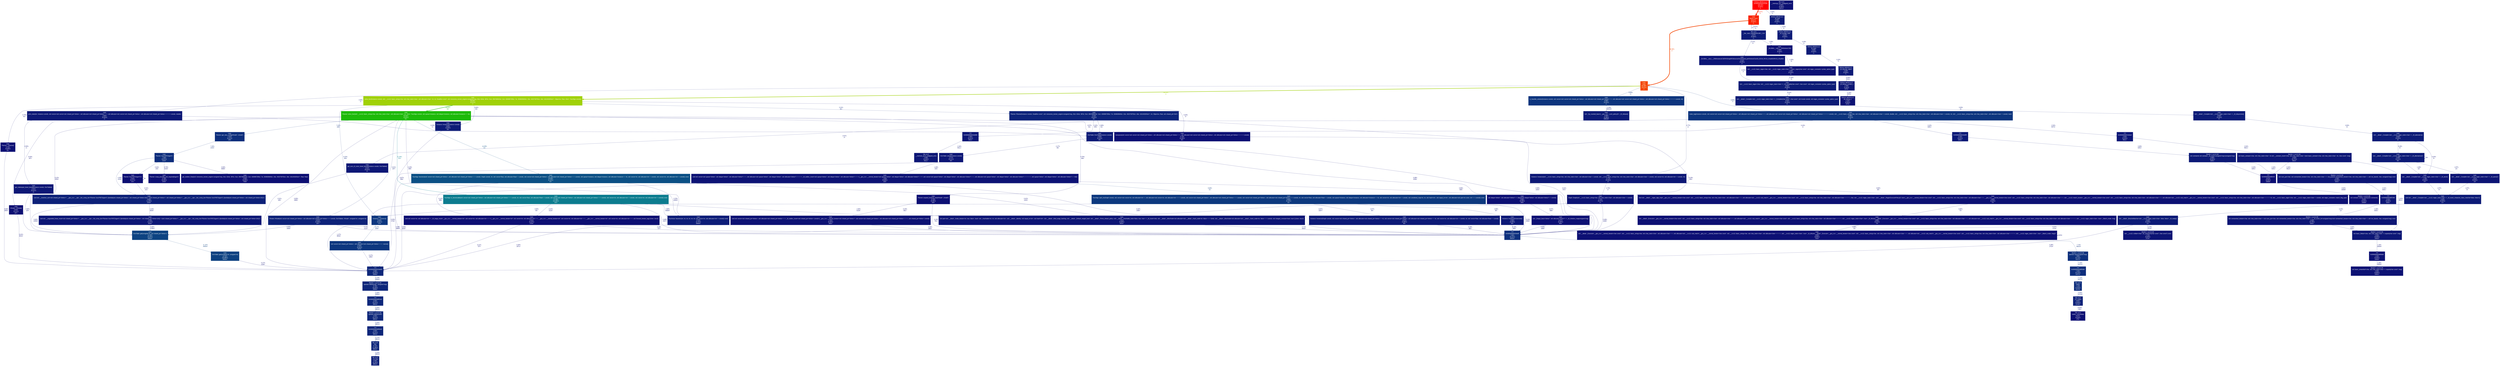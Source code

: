 digraph {
	graph [fontname=Arial, nodesep=0.125, ranksep=0.25];
	node [fontcolor=white, fontname=Arial, height=0, shape=box, style=filled, width=0];
	edge [fontname=Arial];
	"(below main)" [color="#fa2201", fontcolor="#ffffff", fontsize="10.00", label="main\n(below main)\n96.67%\n(0.00%)\n2×"];
	"(below main)" -> "__libc_start_main@@GLIBC_2.34" [arrowsize="0.35", color="#0d1c77", fontcolor="#0d1c77", fontsize="10.00", label="3.67%\n1×", labeldistance="0.50", penwidth="0.50"];
	"(below main)" -> main [arrowsize="0.96", color="#f44602", fontcolor="#f44602", fontsize="10.00", label="92.98%\n1×", labeldistance="3.72", penwidth="3.72"];
	"0x0000000000020290" [color="#ff0000", fontcolor="#ffffff", fontsize="10.00", label="ld-linux-x86-64.so.2\n0x0000000000020290\n100.00%\n(0.00%)\n0×"];
	"0x0000000000020290" -> "(below main)" [arrowsize="0.98", color="#fa2201", fontcolor="#fa2201", fontsize="10.00", label="96.67%\n1×", labeldistance="3.87", penwidth="3.87"];
	"0x0000000000020290" -> "_dl_start" [arrowsize="0.35", color="#0d1b77", fontcolor="#0d1b77", fontsize="10.00", label="3.32%\n1×", labeldistance="0.50", penwidth="0.50"];
	"0x000000000010e990" [color="#0d1776", fontcolor="#ffffff", fontsize="10.00", label="???\n0x000000000010e990\n2.35%\n(0.01%)\n5011×"];
	"0x000000000010e990" -> "__memset_avx2_unaligned_erms" [arrowsize="0.35", color="#0d1776", fontcolor="#0d1776", fontsize="10.00", label="2.34%\n5011×", labeldistance="0.50", penwidth="0.50"];
	"0x000000000010e9f0" [color="#0d1a77", fontcolor="#ffffff", fontsize="10.00", label="???\n0x000000000010e9f0\n3.10%\n(0.02%)\n6291×"];
	"0x000000000010e9f0" -> "std::ostream& std::ostream::_M_insert<unsigned long>(unsigned long)" [arrowsize="0.35", color="#0d1a77", fontcolor="#0d1a77", fontsize="10.00", label="3.08%\n6291×", labeldistance="0.50", penwidth="0.50"];
	"0x000000000010eaf0" [color="#0d307d", fontcolor="#ffffff", fontsize="10.00", label="???\n0x000000000010eaf0\n7.85%\n(0.11%)\n38323×"];
	"0x000000000010eaf0" -> "operator new(unsigned long)" [arrowsize="0.35", color="#0d2f7d", fontcolor="#0d2f7d", fontsize="10.00", label="7.74%\n38323×", labeldistance="0.50", penwidth="0.50"];
	"0x000000000010eb00" [color="#0d277a", fontcolor="#ffffff", fontsize="10.00", label="???\n0x000000000010eb00\n5.89%\n(0.10%)\n35894×"];
	"0x000000000010eb00" -> "operator delete(void*, unsigned long)" [arrowsize="0.35", color="#0d267a", fontcolor="#0d267a", fontsize="10.00", label="5.79%\n35894×", labeldistance="0.50", penwidth="0.50"];
	"0x000000000010eba0" [color="#0d1776", fontcolor="#ffffff", fontsize="10.00", label="???\n0x000000000010eba0\n2.54%\n(0.03%)\n9521×"];
	"0x000000000010eba0" -> "std::basic_ostream<char, std::char_traits<char> >& std::__ostream_insert<char, std::char_traits<char> >(std::basic_ostream<char, std::char_traits<char> >&, char const*, long)" [arrowsize="0.35", color="#0d1776", fontcolor="#0d1776", fontsize="10.00", label="2.52%\n9521×", labeldistance="0.50", penwidth="0.50"];
	"0x00000000048f50d0" [color="#0d2d7c", fontcolor="#ffffff", fontsize="10.00", label="???\n0x00000000048f50d0\n7.25%\n(0.12%)\n41073×"];
	"0x00000000048f50d0" -> malloc [arrowsize="0.35", color="#0d2c7c", fontcolor="#0d2c7c", fontsize="10.00", label="7.13%\n41073×", labeldistance="0.50", penwidth="0.50"];
	"0x00000000048f52e0" [color="#0d277b", fontcolor="#ffffff", fontsize="10.00", label="???\n0x00000000048f52e0\n6.05%\n(0.11%)\n38615×"];
	"0x00000000048f52e0" -> "operator delete(void*)" [arrowsize="0.35", color="#0d277a", fontcolor="#0d277a", fontsize="10.00", label="5.94%\n38615×", labeldistance="0.50", penwidth="0.50"];
	"0x00000000048f5b30" [color="#0d267a", fontcolor="#ffffff", fontsize="10.00", label="???\n0x00000000048f5b30\n5.83%\n(0.11%)\n38615×"];
	"0x00000000048f5b30" -> free [arrowsize="0.35", color="#0d267a", fontcolor="#0d267a", fontsize="10.00", label="5.72%\n38615×", labeldistance="0.50", penwidth="0.50"];
	"0x00000000048f68d0" [color="#0d1274", fontcolor="#ffffff", fontsize="10.00", label="???\n0x00000000048f68d0\n1.34%\n(0.05%)\n15830×"];
	"0x00000000048f68d0" -> "std::basic_streambuf<char, std::char_traits<char> >::xsputn(char const*, long)" [arrowsize="0.35", color="#0d1274", fontcolor="#0d1274", fontsize="10.00", label="1.30%\n15830×", labeldistance="0.50", penwidth="0.50"];
	"0x00000000048f7d00" [color="#0d1676", fontcolor="#ffffff", fontsize="10.00", label="???\n0x00000000048f7d00\n2.31%\n(0.02%)\n6291×"];
	"0x00000000048f7d00" -> "std::ostreambuf_iterator<char, std::char_traits<char> > std::num_put<char, std::ostreambuf_iterator<char, std::char_traits<char> > >::_M_insert_int<unsigned long>(std::ostreambuf_iterator<char, std::char_traits<char> >, std::ios_base&, char, unsigned long) const" [arrowsize="0.35", color="#0d1676", fontcolor="#0d1676", fontsize="10.00", label="2.29%\n6291×", labeldistance="0.50", penwidth="0.50"];
	"0x00000000048f81f0" [color="#0d0f73", fontcolor="#ffffff", fontsize="10.00", label="???\n0x00000000048f81f0\n0.57%\n(0.05%)\n15838×"];
	"0x00000000048f81f0" -> "std::ostream::sentry::sentry(std::ostream&)" [arrowsize="0.35", color="#0d0f73", fontcolor="#0d0f73", fontsize="10.00", label="0.52%\n15838×", labeldistance="0.50", penwidth="0.50"];
	"DistTable::DistTable(Instance const&)" [color="#0d1b77", fontcolor="#ffffff", fontsize="10.00", label="main\nDistTable::DistTable(Instance const&)\n3.35%\n(0.15%)\n93×"];
	"DistTable::DistTable(Instance const&)" -> "0x000000000010eaf0" [arrowsize="0.35", color="#0d0f74", fontcolor="#0d0f74", fontsize="10.00", label="0.59%\n1044×", labeldistance="0.50", penwidth="0.50"];
	"DistTable::DistTable(Instance const&)" -> "DistTable::setup(Instance const&)" [arrowsize="0.35", color="#0d1676", fontcolor="#0d1676", fontsize="10.00", label="2.17%\n93×", labeldistance="0.50", penwidth="0.50"];
	"DistTable::get(unsigned int, std::shared_ptr<Vertex>)" [color="#0d4382", fontcolor="#ffffff", fontsize="10.00", label="main\nDistTable::get(unsigned int, std::shared_ptr<Vertex>)\n11.55%\n(0.23%)\n40054×"];
	"DistTable::get(unsigned int, std::shared_ptr<Vertex>)" -> "DistTable::get(unsigned int, unsigned int)" [arrowsize="0.35", color="#0d4181", fontcolor="#0d4181", fontsize="10.00", label="11.32%\n40054×", labeldistance="0.50", penwidth="0.50"];
	"DistTable::get(unsigned int, unsigned int)" [color="#0d4181", fontcolor="#ffffff", fontsize="10.00", label="main\nDistTable::get(unsigned int, unsigned int)\n11.32%\n(10.88%)\n40054×"];
	"DistTable::get(unsigned int, unsigned int)" -> "0x000000000010eb00" [arrowsize="0.35", color="#0d0d73", fontcolor="#0d0d73", fontsize="10.00", label="0.17%\n1226×", labeldistance="0.50", penwidth="0.50"];
	"DistTable::setup(Instance const&)" [color="#0d1676", fontcolor="#ffffff", fontsize="10.00", label="main\nDistTable::setup(Instance const&)\n2.17%\n(0.11%)\n93×"];
	"DistTable::setup(Instance const&)" -> "0x000000000010eb00" [arrowsize="0.35", color="#0d0e73", fontcolor="#0d0e73", fontsize="10.00", label="0.25%\n1716×", labeldistance="0.50", penwidth="0.50"];
	"DistTable::setup(Instance const&)" -> "void std::vector<std::queue<Vertex*, std::deque<Vertex*, std::allocator<Vertex*> > >, std::allocator<std::queue<Vertex*, std::deque<Vertex*, std::allocator<Vertex*> > > > >::_M_realloc_insert<std::queue<Vertex*, std::deque<Vertex*, std::allocator<Vertex*> > > >(__gnu_cxx::__normal_iterator<std::queue<Vertex*, std::deque<Vertex*, std::allocator<Vertex*> > >*, std::vector<std::queue<Vertex*, std::deque<Vertex*, std::allocator<Vertex*> > >, std::allocator<std::queue<Vertex*, std::deque<Vertex*, std::allocator<Vertex*> > > > > >, std::queue<Vertex*, std::deque<Vertex*, std::allocator<Vertex*> > >&&)" [arrowsize="0.35", color="#0d1375", fontcolor="#0d1375", fontsize="10.00", label="1.40%\n225×", labeldistance="0.50", penwidth="0.50"];
	"FactAlgo::factorize(std::vector<std::shared_ptr<Vertex>, std::allocator<std::shared_ptr<Vertex> > > const&, Graph const&, int, std::vector<float, std::allocator<float> > const&, std::vector<std::shared_ptr<Vertex>, std::allocator<std::shared_ptr<Vertex> > > const&, std::queue<Instance, std::deque<Instance, std::allocator<Instance> > >&, std::vector<int, std::allocator<int> > const&, std::vector<int, std::allocator<int> > const&) const" [color="#0c5085", fontcolor="#ffffff", fontsize="10.00", label="main\nFactAlgo::factorize(std::vector<std::shared_ptr<Vertex>, std::allocator<std::shared_ptr<Vertex> > > const&, Graph const&, int, std::vector<float, std::allocator<float> > const&, std::vector<std::shared_ptr<Vertex>, std::allocator<std::shared_ptr<Vertex> > > const&, std::queue<Instance, std::deque<Instance, std::allocator<Instance> > >&, std::vector<int, std::allocator<int> > const&, std::vector<int, std::allocator<int> > const&) const\n14.09%\n(2.18%)\n31×"];
	"FactAlgo::factorize(std::vector<std::shared_ptr<Vertex>, std::allocator<std::shared_ptr<Vertex> > > const&, Graph const&, int, std::vector<float, std::allocator<float> > const&, std::vector<std::shared_ptr<Vertex>, std::allocator<std::shared_ptr<Vertex> > > const&, std::queue<Instance, std::deque<Instance, std::allocator<Instance> > >&, std::vector<int, std::allocator<int> > const&, std::vector<int, std::allocator<int> > const&) const" -> "0x000000000010eaf0" [arrowsize="0.35", color="#0d0e73", fontcolor="#0d0e73", fontsize="10.00", label="0.32%\n1356×", labeldistance="0.50", penwidth="0.50"];
	"FactAlgo::factorize(std::vector<std::shared_ptr<Vertex>, std::allocator<std::shared_ptr<Vertex> > > const&, Graph const&, int, std::vector<float, std::allocator<float> > const&, std::vector<std::shared_ptr<Vertex>, std::allocator<std::shared_ptr<Vertex> > > const&, std::queue<Instance, std::deque<Instance, std::allocator<Instance> > >&, std::vector<int, std::allocator<int> > const&, std::vector<int, std::allocator<int> > const&) const" -> "0x000000000010eb00" [arrowsize="0.35", color="#0d0f73", fontcolor="#0d0f73", fontsize="10.00", label="0.48%\n2990×", labeldistance="0.50", penwidth="0.50"];
	"FactAlgo::factorize(std::vector<std::shared_ptr<Vertex>, std::allocator<std::shared_ptr<Vertex> > > const&, Graph const&, int, std::vector<float, std::allocator<float> > const&, std::vector<std::shared_ptr<Vertex>, std::allocator<std::shared_ptr<Vertex> > > const&, std::queue<Instance, std::deque<Instance, std::allocator<Instance> > >&, std::vector<int, std::allocator<int> > const&, std::vector<int, std::allocator<int> > const&) const" -> "FactAlgo::split_ins(Graph const&, std::vector<std::vector<int, std::allocator<int> >, std::allocator<std::vector<int, std::allocator<int> > > > const&, std::vector<std::shared_ptr<Vertex>, std::allocator<std::shared_ptr<Vertex> > > const&, std::vector<std::shared_ptr<Vertex>, std::allocator<std::shared_ptr<Vertex> > > const&, int, std::vector<float, std::allocator<float> > const&, std::queue<Instance, std::deque<Instance, std::allocator<Instance> > >&, std::vector<int, std::allocator<int> > const&, std::unordered_map<int, int, std::hash<int>, std::equal_to<int>, std::allocator<std::pair<int const, int> > > const&) const" [arrowsize="0.35", color="#0d397f", fontcolor="#0d397f", fontsize="10.00", label="9.68%\n31×", labeldistance="0.50", penwidth="0.50"];
	"FactAlgo::factorize(std::vector<std::shared_ptr<Vertex>, std::allocator<std::shared_ptr<Vertex> > > const&, Graph const&, int, std::vector<float, std::allocator<float> > const&, std::vector<std::shared_ptr<Vertex>, std::allocator<std::shared_ptr<Vertex> > > const&, std::queue<Instance, std::deque<Instance, std::allocator<Instance> > >&, std::vector<int, std::allocator<int> > const&, std::vector<int, std::allocator<int> > const&) const" -> "FactAstar::heuristic(int, int, int, int, int, int, std::vector<int, std::allocator<int> > const&) const" [arrowsize="0.35", color="#0d1074", fontcolor="#0d1074", fontsize="10.00", label="0.76%\n14002×", labeldistance="0.50", penwidth="0.50"];
	"FactAlgo::factorize(std::vector<std::shared_ptr<Vertex>, std::allocator<std::shared_ptr<Vertex> > > const&, Graph const&, int, std::vector<float, std::allocator<float> > const&, std::vector<std::shared_ptr<Vertex>, std::allocator<std::shared_ptr<Vertex> > > const&, std::queue<Instance, std::deque<Instance, std::allocator<Instance> > >&, std::vector<int, std::allocator<int> > const&, std::vector<int, std::allocator<int> > const&) const" -> "std::pair<std::__detail::_Node_iterator<int, true, false>, bool> std::_Hashtable<int, int, std::allocator<int>, std::__detail::_Identity, std::equal_to<int>, std::hash<int>, std::__detail::_Mod_range_hashing, std::__detail::_Default_ranged_hash, std::__detail::_Prime_rehash_policy, std::__detail::_Hashtable_traits<false, true, true> >::_M_insert<int&, std::__detail::_AllocNode<std::allocator<std::__detail::_Hash_node<int, false> > > >(int&, std::__detail::_AllocNode<std::allocator<std::__detail::_Hash_node<int, false> > > const&, std::integral_constant<bool, true>) [clone .isra.0]" [arrowsize="0.35", color="#0d0e73", fontcolor="#0d0e73", fontsize="10.00", label="0.41%\n1424×", labeldistance="0.50", penwidth="0.50"];
	"FactAlgo::factorize(std::vector<std::shared_ptr<Vertex>, std::allocator<std::shared_ptr<Vertex> > > const&, Graph const&, int, std::vector<float, std::allocator<float> > const&, std::vector<std::shared_ptr<Vertex>, std::allocator<std::shared_ptr<Vertex> > > const&, std::queue<Instance, std::deque<Instance, std::allocator<Instance> > >&, std::vector<int, std::allocator<int> > const&, std::vector<int, std::allocator<int> > const&) const" -> "void std::vector<int, std::allocator<int> >::_M_range_insert<__gnu_cxx::__normal_iterator<int*, std::vector<int, std::allocator<int> > > >(__gnu_cxx::__normal_iterator<int*, std::vector<int, std::allocator<int> > >, __gnu_cxx::__normal_iterator<int*, std::vector<int, std::allocator<int> > >, __gnu_cxx::__normal_iterator<int*, std::vector<int, std::allocator<int> > >, std::forward_iterator_tag) [clone .isra.0]" [arrowsize="0.35", color="#0d0d73", fontcolor="#0d0d73", fontsize="10.00", label="0.12%\n588×", labeldistance="0.50", penwidth="0.50"];
	"FactAlgo::is_factorizable(std::vector<std::shared_ptr<Vertex>, std::allocator<std::shared_ptr<Vertex> > > const&, int, std::vector<float, std::allocator<float> > const&, std::vector<std::shared_ptr<Vertex>, std::allocator<std::shared_ptr<Vertex> > > const&, std::vector<int, std::allocator<int> > const&, std::vector<int, std::allocator<int> > const&) const" [color="#0c7c8f", fontcolor="#ffffff", fontsize="10.00", label="main\nFactAlgo::is_factorizable(std::vector<std::shared_ptr<Vertex>, std::allocator<std::shared_ptr<Vertex> > > const&, int, std::vector<float, std::allocator<float> > const&, std::vector<std::shared_ptr<Vertex>, std::allocator<std::shared_ptr<Vertex> > > const&, std::vector<int, std::allocator<int> > const&, std::vector<int, std::allocator<int> > const&) const\n21.48%\n(14.48%)\n152×"];
	"FactAlgo::is_factorizable(std::vector<std::shared_ptr<Vertex>, std::allocator<std::shared_ptr<Vertex> > > const&, int, std::vector<float, std::allocator<float> > const&, std::vector<std::shared_ptr<Vertex>, std::allocator<std::shared_ptr<Vertex> > > const&, std::vector<int, std::allocator<int> > const&, std::vector<int, std::allocator<int> > const&) const" -> "0x000000000010eaf0" [arrowsize="0.35", color="#0d0f73", fontcolor="#0d0f73", fontsize="10.00", label="0.48%\n2327×", labeldistance="0.50", penwidth="0.50"];
	"FactAlgo::is_factorizable(std::vector<std::shared_ptr<Vertex>, std::allocator<std::shared_ptr<Vertex> > > const&, int, std::vector<float, std::allocator<float> > const&, std::vector<std::shared_ptr<Vertex>, std::allocator<std::shared_ptr<Vertex> > > const&, std::vector<int, std::allocator<int> > const&, std::vector<int, std::allocator<int> > const&) const" -> "0x000000000010eb00" [arrowsize="0.35", color="#0d1274", fontcolor="#0d1274", fontsize="10.00", label="1.27%\n8034×", labeldistance="0.50", penwidth="0.50"];
	"FactAlgo::is_factorizable(std::vector<std::shared_ptr<Vertex>, std::allocator<std::shared_ptr<Vertex> > > const&, int, std::vector<float, std::allocator<float> > const&, std::vector<std::shared_ptr<Vertex>, std::allocator<std::shared_ptr<Vertex> > > const&, std::vector<int, std::allocator<int> > const&, std::vector<int, std::allocator<int> > const&) const" -> "FactAstar::heuristic(int, int, int, int, int, int, std::vector<int, std::allocator<int> > const&) const" [arrowsize="0.35", color="#0d1977", fontcolor="#0d1977", fontsize="10.00", label="2.99%\n54694×", labeldistance="0.50", penwidth="0.50"];
	"FactAlgo::is_factorizable(std::vector<std::shared_ptr<Vertex>, std::allocator<std::shared_ptr<Vertex> > > const&, int, std::vector<float, std::allocator<float> > const&, std::vector<std::shared_ptr<Vertex>, std::allocator<std::shared_ptr<Vertex> > > const&, std::vector<int, std::allocator<int> > const&, std::vector<int, std::allocator<int> > const&) const" -> "std::pair<std::__detail::_Node_iterator<int, true, false>, bool> std::_Hashtable<int, int, std::allocator<int>, std::__detail::_Identity, std::equal_to<int>, std::hash<int>, std::__detail::_Mod_range_hashing, std::__detail::_Default_ranged_hash, std::__detail::_Prime_rehash_policy, std::__detail::_Hashtable_traits<false, true, true> >::_M_insert<int&, std::__detail::_AllocNode<std::allocator<std::__detail::_Hash_node<int, false> > > >(int&, std::__detail::_AllocNode<std::allocator<std::__detail::_Hash_node<int, false> > > const&, std::integral_constant<bool, true>) [clone .isra.0]" [arrowsize="0.35", color="#0d1375", fontcolor="#0d1375", fontsize="10.00", label="1.50%\n5129×", labeldistance="0.50", penwidth="0.50"];
	"FactAlgo::is_factorizable(std::vector<std::shared_ptr<Vertex>, std::allocator<std::shared_ptr<Vertex> > > const&, int, std::vector<float, std::allocator<float> > const&, std::vector<std::shared_ptr<Vertex>, std::allocator<std::shared_ptr<Vertex> > > const&, std::vector<int, std::allocator<int> > const&, std::vector<int, std::allocator<int> > const&) const" -> "void std::vector<int, std::allocator<int> >::_M_range_insert<__gnu_cxx::__normal_iterator<int*, std::vector<int, std::allocator<int> > > >(__gnu_cxx::__normal_iterator<int*, std::vector<int, std::allocator<int> > >, __gnu_cxx::__normal_iterator<int*, std::vector<int, std::allocator<int> > >, __gnu_cxx::__normal_iterator<int*, std::vector<int, std::allocator<int> > >, std::forward_iterator_tag) [clone .isra.0]" [arrowsize="0.35", color="#0d0e73", fontcolor="#0d0e73", fontsize="10.00", label="0.42%\n2116×", labeldistance="0.50", penwidth="0.50"];
	"FactAlgo::split_ins(Graph const&, std::vector<std::vector<int, std::allocator<int> >, std::allocator<std::vector<int, std::allocator<int> > > > const&, std::vector<std::shared_ptr<Vertex>, std::allocator<std::shared_ptr<Vertex> > > const&, std::vector<std::shared_ptr<Vertex>, std::allocator<std::shared_ptr<Vertex> > > const&, int, std::vector<float, std::allocator<float> > const&, std::queue<Instance, std::deque<Instance, std::allocator<Instance> > >&, std::vector<int, std::allocator<int> > const&, std::unordered_map<int, int, std::hash<int>, std::equal_to<int>, std::allocator<std::pair<int const, int> > > const&) const" [color="#0d397f", fontcolor="#ffffff", fontsize="10.00", label="main\nFactAlgo::split_ins(Graph const&, std::vector<std::vector<int, std::allocator<int> >, std::allocator<std::vector<int, std::allocator<int> > > > const&, std::vector<std::shared_ptr<Vertex>, std::allocator<std::shared_ptr<Vertex> > > const&, std::vector<std::shared_ptr<Vertex>, std::allocator<std::shared_ptr<Vertex> > > const&, int, std::vector<float, std::allocator<float> > const&, std::queue<Instance, std::deque<Instance, std::allocator<Instance> > >&, std::vector<int, std::allocator<int> > const&, std::unordered_map<int, int, std::hash<int>, std::equal_to<int>, std::allocator<std::pair<int const, int> > > const&) const\n9.68%\n(0.19%)\n31×"];
	"FactAlgo::split_ins(Graph const&, std::vector<std::vector<int, std::allocator<int> >, std::allocator<std::vector<int, std::allocator<int> > > > const&, std::vector<std::shared_ptr<Vertex>, std::allocator<std::shared_ptr<Vertex> > > const&, std::vector<std::shared_ptr<Vertex>, std::allocator<std::shared_ptr<Vertex> > > const&, int, std::vector<float, std::allocator<float> > const&, std::queue<Instance, std::deque<Instance, std::allocator<Instance> > >&, std::vector<int, std::allocator<int> > const&, std::unordered_map<int, int, std::hash<int>, std::equal_to<int>, std::allocator<std::pair<int const, int> > > const&) const" -> "0x000000000010eaf0" [arrowsize="0.35", color="#0d0e73", fontcolor="#0d0e73", fontsize="10.00", label="0.24%\n1069×", labeldistance="0.50", penwidth="0.50"];
	"FactAlgo::split_ins(Graph const&, std::vector<std::vector<int, std::allocator<int> >, std::allocator<std::vector<int, std::allocator<int> > > > const&, std::vector<std::shared_ptr<Vertex>, std::allocator<std::shared_ptr<Vertex> > > const&, std::vector<std::shared_ptr<Vertex>, std::allocator<std::shared_ptr<Vertex> > > const&, int, std::vector<float, std::allocator<float> > const&, std::queue<Instance, std::deque<Instance, std::allocator<Instance> > >&, std::vector<int, std::allocator<int> > const&, std::unordered_map<int, int, std::hash<int>, std::equal_to<int>, std::allocator<std::pair<int const, int> > > const&) const" -> "Instance::Instance(Graph const&, std::vector<std::shared_ptr<Vertex>, std::allocator<std::shared_ptr<Vertex> > >&, std::vector<std::shared_ptr<Vertex>, std::allocator<std::shared_ptr<Vertex> > >&, std::vector<int, std::allocator<int> > const&, int, std::vector<float, std::allocator<float> > const&)" [arrowsize="0.35", color="#0d1a77", fontcolor="#0d1a77", fontsize="10.00", label="3.07%\n90×", labeldistance="0.50", penwidth="0.50"];
	"FactAlgo::split_ins(Graph const&, std::vector<std::vector<int, std::allocator<int> >, std::allocator<std::vector<int, std::allocator<int> > > > const&, std::vector<std::shared_ptr<Vertex>, std::allocator<std::shared_ptr<Vertex> > > const&, std::vector<std::shared_ptr<Vertex>, std::allocator<std::shared_ptr<Vertex> > > const&, int, std::vector<float, std::allocator<float> > const&, std::queue<Instance, std::deque<Instance, std::allocator<Instance> > >&, std::vector<int, std::allocator<int> > const&, std::unordered_map<int, int, std::hash<int>, std::equal_to<int>, std::allocator<std::pair<int const, int> > > const&) const" -> "Instance::Instance(Instance&&)" [arrowsize="0.35", color="#0d1977", fontcolor="#0d1977", fontsize="10.00", label="2.95%\n90×", labeldistance="0.50", penwidth="0.50"];
	"FactAlgo::split_ins(Graph const&, std::vector<std::vector<int, std::allocator<int> >, std::allocator<std::vector<int, std::allocator<int> > > > const&, std::vector<std::shared_ptr<Vertex>, std::allocator<std::shared_ptr<Vertex> > > const&, std::vector<std::shared_ptr<Vertex>, std::allocator<std::shared_ptr<Vertex> > > const&, int, std::vector<float, std::allocator<float> > const&, std::queue<Instance, std::deque<Instance, std::allocator<Instance> > >&, std::vector<int, std::allocator<int> > const&, std::unordered_map<int, int, std::hash<int>, std::equal_to<int>, std::allocator<std::pair<int const, int> > > const&) const" -> "Instance::~Instance()" [arrowsize="0.35", color="#0d1977", fontcolor="#0d1977", fontsize="10.00", label="3.00%\n90×", labeldistance="0.50", penwidth="0.50"];
	"FactAstar::heuristic(int, int, int, int, int, int, std::vector<int, std::allocator<int> > const&) const" [color="#0d1d78", fontcolor="#ffffff", fontsize="10.00", label="main\nFactAstar::heuristic(int, int, int, int, int, int, std::vector<int, std::allocator<int> > const&) const\n3.75%\n(3.75%)\n68696×"];
	"Graph::Graph(std::__cxx11::basic_string<char, std::char_traits<char>, std::allocator<char> > const&)" [color="#0d1475", fontcolor="#ffffff", fontsize="10.00", label="main\nGraph::Graph(std::__cxx11::basic_string<char, std::char_traits<char>, std::allocator<char> > const&)\n1.72%\n(0.27%)\n1×"];
	"Graph::Graph(std::__cxx11::basic_string<char, std::char_traits<char>, std::allocator<char> > const&)" -> "0x000000000010eaf0" [arrowsize="0.35", color="#0d0f73", fontcolor="#0d0f73", fontsize="10.00", label="0.49%\n1639×", labeldistance="0.50", penwidth="0.50"];
	"Graph::Graph(std::__cxx11::basic_string<char, std::char_traits<char>, std::allocator<char> > const&)" -> "void std::vector<std::shared_ptr<Vertex>, std::allocator<std::shared_ptr<Vertex> > >::_M_realloc_insert<std::shared_ptr<Vertex> const&>(__gnu_cxx::__normal_iterator<std::shared_ptr<Vertex>*, std::vector<std::shared_ptr<Vertex>, std::allocator<std::shared_ptr<Vertex> > > >, std::shared_ptr<Vertex> const&)" [arrowsize="0.35", color="#0d1074", fontcolor="#0d1074", fontsize="10.00", label="0.87%\n2267×", labeldistance="0.50", penwidth="0.50"];
	"HNode::HNode(std::vector<std::shared_ptr<Vertex>, std::allocator<std::shared_ptr<Vertex> > > const&, DistTable&, HNode*, unsigned int, unsigned int)" [color="#0d2279", fontcolor="#ffffff", fontsize="10.00", label="main\nHNode::HNode(std::vector<std::shared_ptr<Vertex>, std::allocator<std::shared_ptr<Vertex> > > const&, DistTable&, HNode*, unsigned int, unsigned int)\n5.01%\n(0.36%)\n187×"];
	"HNode::HNode(std::vector<std::shared_ptr<Vertex>, std::allocator<std::shared_ptr<Vertex> > > const&, DistTable&, HNode*, unsigned int, unsigned int)" -> "0x000000000010eaf0" [arrowsize="0.35", color="#0d0d73", fontcolor="#0d0d73", fontsize="10.00", label="0.14%\n1122×", labeldistance="0.50", penwidth="0.50"];
	"HNode::HNode(std::vector<std::shared_ptr<Vertex>, std::allocator<std::shared_ptr<Vertex> > > const&, DistTable&, HNode*, unsigned int, unsigned int)" -> "DistTable::get(unsigned int, std::shared_ptr<Vertex>)" [arrowsize="0.35", color="#0d1f78", fontcolor="#0d1f78", fontsize="10.00", label="4.33%\n2948×", labeldistance="0.50", penwidth="0.50"];
	"HNode::~HNode()" [color="#0d0f73", fontcolor="#ffffff", fontsize="10.00", label="main\nHNode::~HNode()\n0.53%\n(0.11%)\n187×"];
	"HNode::~HNode()" -> "0x000000000010eb00" [arrowsize="0.35", color="#0d0e73", fontcolor="#0d0e73", fontsize="10.00", label="0.41%\n2513×", labeldistance="0.50", penwidth="0.50"];
	"Instance::Instance(Graph const&, std::vector<std::shared_ptr<Vertex>, std::allocator<std::shared_ptr<Vertex> > >&, std::vector<std::shared_ptr<Vertex>, std::allocator<std::shared_ptr<Vertex> > >&, std::vector<int, std::allocator<int> > const&, int, std::vector<float, std::allocator<float> > const&)" [color="#0d1a77", fontcolor="#ffffff", fontsize="10.00", label="main\nInstance::Instance(Graph const&, std::vector<std::shared_ptr<Vertex>, std::allocator<std::shared_ptr<Vertex> > >&, std::vector<std::shared_ptr<Vertex>, std::allocator<std::shared_ptr<Vertex> > >&, std::vector<int, std::allocator<int> > const&, int, std::vector<float, std::allocator<float> > const&)\n3.07%\n(2.80%)\n90×"];
	"Instance::Instance(Graph const&, std::vector<std::shared_ptr<Vertex>, std::allocator<std::shared_ptr<Vertex> > >&, std::vector<std::shared_ptr<Vertex>, std::allocator<std::shared_ptr<Vertex> > >&, std::vector<int, std::allocator<int> > const&, int, std::vector<float, std::allocator<float> > const&)" -> "0x000000000010eaf0" [arrowsize="0.35", color="#0d0e73", fontcolor="#0d0e73", fontsize="10.00", label="0.26%\n360×", labeldistance="0.50", penwidth="0.50"];
	"Instance::Instance(Instance const&)" [color="#0d1c77", fontcolor="#ffffff", fontsize="10.00", label="main\nInstance::Instance(Instance const&)\n3.60%\n(2.93%)\n93×"];
	"Instance::Instance(Instance const&)" -> "0x000000000010eaf0" [arrowsize="0.35", color="#0d0f74", fontcolor="#0d0f74", fontsize="10.00", label="0.67%\n558×", labeldistance="0.50", penwidth="0.50"];
	"Instance::Instance(Instance&&)" [color="#0d1977", fontcolor="#ffffff", fontsize="10.00", label="main\nInstance::Instance(Instance&&)\n2.95%\n(2.80%)\n90×"];
	"Instance::Instance(Instance&&)" -> "0x000000000010eaf0" [arrowsize="0.35", color="#0d0d73", fontcolor="#0d0d73", fontsize="10.00", label="0.15%\n360×", labeldistance="0.50", penwidth="0.50"];
	"Instance::Instance(std::__cxx11::basic_string<char, std::char_traits<char>, std::allocator<char> > const&, std::__cxx11::basic_string<char, std::char_traits<char>, std::allocator<char> > const&, std::vector<int, std::allocator<int> > const&, int)" [color="#0d1876", fontcolor="#ffffff", fontsize="10.00", label="main\nInstance::Instance(std::__cxx11::basic_string<char, std::char_traits<char>, std::allocator<char> > const&, std::__cxx11::basic_string<char, std::char_traits<char>, std::allocator<char> > const&, std::vector<int, std::allocator<int> > const&, int)\n2.77%\n(0.03%)\n1×"];
	"Instance::Instance(std::__cxx11::basic_string<char, std::char_traits<char>, std::allocator<char> > const&, std::__cxx11::basic_string<char, std::char_traits<char>, std::allocator<char> > const&, std::vector<int, std::allocator<int> > const&, int)" -> "Graph::Graph(std::__cxx11::basic_string<char, std::char_traits<char>, std::allocator<char> > const&)" [arrowsize="0.35", color="#0d1475", fontcolor="#0d1475", fontsize="10.00", label="1.72%\n1×", labeldistance="0.50", penwidth="0.50"];
	"Instance::Instance(std::__cxx11::basic_string<char, std::char_traits<char>, std::allocator<char> > const&, std::__cxx11::basic_string<char, std::char_traits<char>, std::allocator<char> > const&, std::vector<int, std::allocator<int> > const&, int)" -> "bool std::__detail::__regex_algo_impl<__gnu_cxx::__normal_iterator<char const*, std::__cxx11::basic_string<char, std::char_traits<char>, std::allocator<char> > >, std::allocator<std::__cxx11::sub_match<__gnu_cxx::__normal_iterator<char const*, std::__cxx11::basic_string<char, std::char_traits<char>, std::allocator<char> > > > >, char, std::__cxx11::regex_traits<char>, (std::__detail::_RegexExecutorPolicy)0, true>(__gnu_cxx::__normal_iterator<char const*, std::__cxx11::basic_string<char, std::char_traits<char>, std::allocator<char> > >, __gnu_cxx::__normal_iterator<char const*, std::__cxx11::basic_string<char, std::char_traits<char>, std::allocator<char> > >, std::__cxx11::match_results<__gnu_cxx::__normal_iterator<char const*, std::__cxx11::basic_string<char, std::char_traits<char>, std::allocator<char> > >, std::allocator<std::__cxx11::sub_match<__gnu_cxx::__normal_iterator<char const*, std::__cxx11::basic_string<char, std::char_traits<char>, std::allocator<char> > > > > >&, std::__cxx11::basic_regex<char, std::__cxx11::regex_traits<char> > const&, std::regex_constants::match_flag_type)" [arrowsize="0.35", color="#0d1174", fontcolor="#0d1174", fontsize="10.00", label="0.92%\n60×", labeldistance="0.50", penwidth="0.50"];
	"Instance::~Instance()" [color="#0d377f", fontcolor="#ffffff", fontsize="10.00", label="main\nInstance::~Instance()\n9.26%\n(0.01%)\n274×"];
	"Instance::~Instance()" -> "std::vector<std::shared_ptr<Vertex>, std::allocator<std::shared_ptr<Vertex> > >::~vector()" [arrowsize="0.35", color="#0d367f", fontcolor="#0d367f", fontsize="10.00", label="9.17%\n1096×", labeldistance="0.50", penwidth="0.50"];
	"Planner::Planner(Instance const&, Deadline const*, std::mersenne_twister_engine<unsigned long, 32ul, 624ul, 397ul, 31ul, 2567483615ul, 11ul, 4294967295ul, 7ul, 2636928640ul, 15ul, 4022730752ul, 18ul, 1812433253ul>*, int, Objective, float, std::shared_ptr<Sol>)" [color="#0d247a", fontcolor="#ffffff", fontsize="10.00", label="main\nPlanner::Planner(Instance const&, Deadline const*, std::mersenne_twister_engine<unsigned long, 32ul, 624ul, 397ul, 31ul, 2567483615ul, 11ul, 4294967295ul, 7ul, 2636928640ul, 15ul, 4022730752ul, 18ul, 1812433253ul>*, int, Objective, float, std::shared_ptr<Sol>)\n5.31%\n(0.02%)\n91×"];
	"Planner::Planner(Instance const&, Deadline const*, std::mersenne_twister_engine<unsigned long, 32ul, 624ul, 397ul, 31ul, 2567483615ul, 11ul, 4294967295ul, 7ul, 2636928640ul, 15ul, 4022730752ul, 18ul, 1812433253ul>*, int, Objective, float, std::shared_ptr<Sol>)" -> "0x000000000010e990" [arrowsize="0.35", color="#0d1676", fontcolor="#0d1676", fontsize="10.00", label="2.22%\n455×", labeldistance="0.50", penwidth="0.50"];
	"Planner::Planner(Instance const&, Deadline const*, std::mersenne_twister_engine<unsigned long, 32ul, 624ul, 397ul, 31ul, 2567483615ul, 11ul, 4294967295ul, 7ul, 2636928640ul, 15ul, 4022730752ul, 18ul, 1812433253ul>*, int, Objective, float, std::shared_ptr<Sol>)" -> "0x000000000010eaf0" [arrowsize="0.35", color="#0d0e73", fontcolor="#0d0e73", fontsize="10.00", label="0.19%\n455×", labeldistance="0.50", penwidth="0.50"];
	"Planner::Planner(Instance const&, Deadline const*, std::mersenne_twister_engine<unsigned long, 32ul, 624ul, 397ul, 31ul, 2567483615ul, 11ul, 4294967295ul, 7ul, 2636928640ul, 15ul, 4022730752ul, 18ul, 1812433253ul>*, int, Objective, float, std::shared_ptr<Sol>)" -> "DistTable::DistTable(Instance const&)" [arrowsize="0.35", color="#0d1976", fontcolor="#0d1976", fontsize="10.00", label="2.89%\n91×", labeldistance="0.50", penwidth="0.50"];
	"Planner::expand_lowlevel_tree(HNode*, LNode*)" [color="#0d1074", fontcolor="#ffffff", fontsize="10.00", label="main\nPlanner::expand_lowlevel_tree(HNode*, LNode*)\n0.76%\n(0.09%)\n166×"];
	"Planner::expand_lowlevel_tree(HNode*, LNode*)" -> "0x000000000010eaf0" [arrowsize="0.35", color="#0d0d73", fontcolor="#0d0d73", fontsize="10.00", label="0.14%\n781×", labeldistance="0.50", penwidth="0.50"];
	"Planner::expand_lowlevel_tree(HNode*, LNode*)" -> "void std::vector<std::shared_ptr<Vertex>, std::allocator<std::shared_ptr<Vertex> > >::_M_realloc_insert<std::shared_ptr<Vertex> const&>(__gnu_cxx::__normal_iterator<std::shared_ptr<Vertex>*, std::vector<std::shared_ptr<Vertex>, std::allocator<std::shared_ptr<Vertex> > > >, std::shared_ptr<Vertex> const&)" [arrowsize="0.35", color="#0d0e73", fontcolor="#0d0e73", fontsize="10.00", label="0.23%\n661×", labeldistance="0.50", penwidth="0.50"];
	"Planner::funcPIBT(Agent*)" [color="#0d2d7c", fontcolor="#ffffff", fontsize="10.00", label="main\nPlanner::funcPIBT(Agent*)\n7.20%\n(0.97%)\n2103×"];
	"Planner::funcPIBT(Agent*)" -> "Planner::funcPIBT(Agent*)'2" [arrowsize="0.35", color="#0d0f73", fontcolor="#0d0f73", fontsize="10.00", label="0.54%\n135×", labeldistance="0.50", penwidth="0.50"];
	"Planner::funcPIBT(Agent*)" -> "Planner::swap_possible_and_required(Agent*)" [arrowsize="0.35", color="#0d1074", fontcolor="#0d1074", fontsize="10.00", label="0.70%\n2103×", labeldistance="0.50", penwidth="0.50"];
	"Planner::funcPIBT(Agent*)" -> "get_random_float(std::mersenne_twister_engine<unsigned long, 32ul, 624ul, 397ul, 31ul, 2567483615ul, 11ul, 4294967295ul, 7ul, 2636928640ul, 15ul, 4022730752ul, 18ul, 1812433253ul>*, float, float)" [arrowsize="0.35", color="#0d0f73", fontcolor="#0d0f73", fontsize="10.00", label="0.50%\n6838×", labeldistance="0.50", penwidth="0.50"];
	"Planner::funcPIBT(Agent*)" -> "void std::__insertion_sort<std::shared_ptr<Vertex>*, __gnu_cxx::__ops::_Iter_comp_iter<Planner::funcPIBT(Agent*)::{lambda(std::shared_ptr<Vertex>, std::shared_ptr<Vertex>)#1}> >(std::shared_ptr<Vertex>*, std::shared_ptr<Vertex>*, __gnu_cxx::__ops::_Iter_comp_iter<Planner::funcPIBT(Agent*)::{lambda(std::shared_ptr<Vertex>, std::shared_ptr<Vertex>)#1}>)" [arrowsize="0.35", color="#0d1f78", fontcolor="#0d1f78", fontsize="10.00", label="4.35%\n2103×", labeldistance="0.50", penwidth="0.50"];
	"Planner::funcPIBT(Agent*)'2" [color="#0d0f73", fontcolor="#ffffff", fontsize="10.00", label="main\nPlanner::funcPIBT(Agent*)'2\n0.54%\n(0.07%)\n141×"];
	"Planner::funcPIBT(Agent*)'2" -> "Planner::funcPIBT(Agent*)'2" [arrowsize="0.35", color="#0d0f73", fontcolor="#0d0f73", fontsize="10.00", label="6×", labeldistance="0.50", penwidth="0.50"];
	"Planner::funcPIBT(Agent*)'2" -> "void std::__insertion_sort<std::shared_ptr<Vertex>*, __gnu_cxx::__ops::_Iter_comp_iter<Planner::funcPIBT(Agent*)::{lambda(std::shared_ptr<Vertex>, std::shared_ptr<Vertex>)#1}> >(std::shared_ptr<Vertex>*, std::shared_ptr<Vertex>*, __gnu_cxx::__ops::_Iter_comp_iter<Planner::funcPIBT(Agent*)::{lambda(std::shared_ptr<Vertex>, std::shared_ptr<Vertex>)#1}>)" [arrowsize="0.35", color="#0d0e73", fontcolor="#0d0e73", fontsize="10.00", label="0.31%\n141×", labeldistance="0.50", penwidth="0.50"];
	"Planner::get_new_config(HNode*, LNode*)" [color="#0d2e7c", fontcolor="#ffffff", fontsize="10.00", label="main\nPlanner::get_new_config(HNode*, LNode*)\n7.41%\n(0.21%)\n166×"];
	"Planner::get_new_config(HNode*, LNode*)" -> "Planner::funcPIBT(Agent*)" [arrowsize="0.35", color="#0d2d7c", fontcolor="#0d2d7c", fontsize="10.00", label="7.20%\n2103×", labeldistance="0.50", penwidth="0.50"];
	"Planner::solve_fact(std::__cxx11::basic_string<char, std::char_traits<char>, std::allocator<char> >&, Infos*, FactAlgo const&, std::queue<Instance, std::deque<Instance, std::allocator<Instance> > >&)" [color="#1dba09", fontcolor="#ffffff", fontsize="10.00", label="main\nPlanner::solve_fact(std::__cxx11::basic_string<char, std::char_traits<char>, std::allocator<char> >&, Infos*, FactAlgo const&, std::queue<Instance, std::deque<Instance, std::allocator<Instance> > >&)\n52.81%\n(0.83%)\n91×"];
	"Planner::solve_fact(std::__cxx11::basic_string<char, std::char_traits<char>, std::allocator<char> >&, Infos*, FactAlgo const&, std::queue<Instance, std::deque<Instance, std::allocator<Instance> > >&)" -> "0x000000000010eaf0" [arrowsize="0.35", color="#0d0e73", fontcolor="#0d0e73", fontsize="10.00", label="0.38%\n2208×", labeldistance="0.50", penwidth="0.50"];
	"Planner::solve_fact(std::__cxx11::basic_string<char, std::char_traits<char>, std::allocator<char> >&, Infos*, FactAlgo const&, std::queue<Instance, std::deque<Instance, std::allocator<Instance> > >&)" -> "0x000000000010eb00" [arrowsize="0.35", color="#0d0f73", fontcolor="#0d0f73", fontsize="10.00", label="0.55%\n3480×", labeldistance="0.50", penwidth="0.50"];
	"Planner::solve_fact(std::__cxx11::basic_string<char, std::char_traits<char>, std::allocator<char> >&, Infos*, FactAlgo const&, std::queue<Instance, std::deque<Instance, std::allocator<Instance> > >&)" -> "DistTable::get(unsigned int, std::shared_ptr<Vertex>)" [arrowsize="0.35", color="#0d0d73", fontcolor="#0d0d73", fontsize="10.00", label="0.12%\n2332×", labeldistance="0.50", penwidth="0.50"];
	"Planner::solve_fact(std::__cxx11::basic_string<char, std::char_traits<char>, std::allocator<char> >&, Infos*, FactAlgo const&, std::queue<Instance, std::deque<Instance, std::allocator<Instance> > >&)" -> "FactAlgo::factorize(std::vector<std::shared_ptr<Vertex>, std::allocator<std::shared_ptr<Vertex> > > const&, Graph const&, int, std::vector<float, std::allocator<float> > const&, std::vector<std::shared_ptr<Vertex>, std::allocator<std::shared_ptr<Vertex> > > const&, std::queue<Instance, std::deque<Instance, std::allocator<Instance> > >&, std::vector<int, std::allocator<int> > const&, std::vector<int, std::allocator<int> > const&) const" [arrowsize="0.38", color="#0c5085", fontcolor="#0c5085", fontsize="10.00", label="14.09%\n31×", labeldistance="0.56", penwidth="0.56"];
	"Planner::solve_fact(std::__cxx11::basic_string<char, std::char_traits<char>, std::allocator<char> >&, Infos*, FactAlgo const&, std::queue<Instance, std::deque<Instance, std::allocator<Instance> > >&)" -> "FactAlgo::is_factorizable(std::vector<std::shared_ptr<Vertex>, std::allocator<std::shared_ptr<Vertex> > > const&, int, std::vector<float, std::allocator<float> > const&, std::vector<std::shared_ptr<Vertex>, std::allocator<std::shared_ptr<Vertex> > > const&, std::vector<int, std::allocator<int> > const&, std::vector<int, std::allocator<int> > const&) const" [arrowsize="0.46", color="#0c7c8f", fontcolor="#0c7c8f", fontsize="10.00", label="21.48%\n152×", labeldistance="0.86", penwidth="0.86"];
	"Planner::solve_fact(std::__cxx11::basic_string<char, std::char_traits<char>, std::allocator<char> >&, Infos*, FactAlgo const&, std::queue<Instance, std::deque<Instance, std::allocator<Instance> > >&)" -> "HNode::HNode(std::vector<std::shared_ptr<Vertex>, std::allocator<std::shared_ptr<Vertex> > > const&, DistTable&, HNode*, unsigned int, unsigned int)" [arrowsize="0.35", color="#0d2279", fontcolor="#0d2279", fontsize="10.00", label="5.01%\n187×", labeldistance="0.50", penwidth="0.50"];
	"Planner::solve_fact(std::__cxx11::basic_string<char, std::char_traits<char>, std::allocator<char> >&, Infos*, FactAlgo const&, std::queue<Instance, std::deque<Instance, std::allocator<Instance> > >&)" -> "HNode::~HNode()" [arrowsize="0.35", color="#0d0f73", fontcolor="#0d0f73", fontsize="10.00", label="0.53%\n187×", labeldistance="0.50", penwidth="0.50"];
	"Planner::solve_fact(std::__cxx11::basic_string<char, std::char_traits<char>, std::allocator<char> >&, Infos*, FactAlgo const&, std::queue<Instance, std::deque<Instance, std::allocator<Instance> > >&)" -> "Planner::expand_lowlevel_tree(HNode*, LNode*)" [arrowsize="0.35", color="#0d1074", fontcolor="#0d1074", fontsize="10.00", label="0.76%\n166×", labeldistance="0.50", penwidth="0.50"];
	"Planner::solve_fact(std::__cxx11::basic_string<char, std::char_traits<char>, std::allocator<char> >&, Infos*, FactAlgo const&, std::queue<Instance, std::deque<Instance, std::allocator<Instance> > >&)" -> "Planner::get_new_config(HNode*, LNode*)" [arrowsize="0.35", color="#0d2e7c", fontcolor="#0d2e7c", fontsize="10.00", label="7.41%\n166×", labeldistance="0.50", penwidth="0.50"];
	"Planner::solve_fact(std::__cxx11::basic_string<char, std::char_traits<char>, std::allocator<char> >&, Infos*, FactAlgo const&, std::queue<Instance, std::deque<Instance, std::allocator<Instance> > >&)" -> "transpose(std::vector<std::vector<std::shared_ptr<Vertex>, std::allocator<std::shared_ptr<Vertex> > >, std::allocator<std::vector<std::shared_ptr<Vertex>, std::allocator<std::shared_ptr<Vertex> > > > > const&)" [arrowsize="0.35", color="#0d0f73", fontcolor="#0d0f73", fontsize="10.00", label="0.57%\n91×", labeldistance="0.50", penwidth="0.50"];
	"Planner::solve_fact(std::__cxx11::basic_string<char, std::char_traits<char>, std::allocator<char> >&, Infos*, FactAlgo const&, std::queue<Instance, std::deque<Instance, std::allocator<Instance> > >&)" -> "void std::vector<std::shared_ptr<Vertex>, std::allocator<std::shared_ptr<Vertex> > >::_M_realloc_insert<std::shared_ptr<Vertex> const&>(__gnu_cxx::__normal_iterator<std::shared_ptr<Vertex>*, std::vector<std::shared_ptr<Vertex>, std::allocator<std::shared_ptr<Vertex> > > >, std::shared_ptr<Vertex> const&)" [arrowsize="0.35", color="#0d0e73", fontcolor="#0d0e73", fontsize="10.00", label="0.23%\n409×", labeldistance="0.50", penwidth="0.50"];
	"Planner::swap_possible_and_required(Agent*)" [color="#0d1074", fontcolor="#ffffff", fontsize="10.00", label="main\nPlanner::swap_possible_and_required(Agent*)\n0.78%\n(0.35%)\n2244×"];
	"Planner::~Planner()" [color="#0d1074", fontcolor="#ffffff", fontsize="10.00", label="main\nPlanner::~Planner()\n0.75%\n(0.09%)\n91×"];
	"Planner::~Planner()" -> "0x000000000010eb00" [arrowsize="0.35", color="#0d0f74", fontcolor="#0d0f74", fontsize="10.00", label="0.66%\n2905×", labeldistance="0.50", penwidth="0.50"];
	"_GLOBAL__sub_I__ZN6VertexC2Eii" [color="#0d1274", fontcolor="#ffffff", fontsize="10.00", label="main\n_GLOBAL__sub_I__ZN6VertexC2Eii\n1.30%\n(0.00%)\n1×"];
	"_GLOBAL__sub_I__ZN6VertexC2Eii" -> "std::__cxx11::basic_regex<char, std::__cxx11::regex_traits<char> >::basic_regex(char const*, std::regex_constants::syntax_option_type)" [arrowsize="0.35", color="#0d1274", fontcolor="#0d1274", fontsize="10.00", label="1.30%\n3×", labeldistance="0.50", penwidth="0.50"];
	"_GLOBAL__sub_I__ZN8InstanceC2ERK5GraphRSt6vectorISt10shared_ptrI6VertexESaIS6_EES9_RKS3_IiSaIiEEiRKS3_IfSaIfEE" [color="#0d1676", fontcolor="#ffffff", fontsize="10.00", label="main\n_GLOBAL__sub_I__ZN8InstanceC2ERK5GraphRSt6vectorISt10shared_ptrI6VertexESaIS6_EES9_RKS3_IiSaIiEEiRKS3_IfSaIfEE\n2.21%\n(0.00%)\n1×"];
	"_GLOBAL__sub_I__ZN8InstanceC2ERK5GraphRSt6vectorISt10shared_ptrI6VertexESaIS6_EES9_RKS3_IiSaIiEEiRKS3_IfSaIfEE" -> "std::__cxx11::basic_regex<char, std::__cxx11::regex_traits<char> >::_M_compile(char const*, char const*, std::regex_constants::syntax_option_type)" [arrowsize="0.35", color="#0d1676", fontcolor="#0d1676", fontsize="10.00", label="2.21%\n1×", labeldistance="0.50", penwidth="0.50"];
	"__libc_start_main@@GLIBC_2.34" [color="#0d1c77", fontcolor="#ffffff", fontsize="10.00", label="libc.so.6\n__libc_start_main@@GLIBC_2.34\n3.67%\n(0.00%)\n1×"];
	"__libc_start_main@@GLIBC_2.34" -> "(below main)" [arrowsize="0.35", color="#0d1c77", fontcolor="#0d1c77", fontsize="10.00", label="1×", labeldistance="0.50", penwidth="0.50"];
	"__libc_start_main@@GLIBC_2.34" -> "_GLOBAL__sub_I__ZN6VertexC2Eii" [arrowsize="0.35", color="#0d1274", fontcolor="#0d1274", fontsize="10.00", label="1.30%\n1×", labeldistance="0.50", penwidth="0.50"];
	"__libc_start_main@@GLIBC_2.34" -> "_GLOBAL__sub_I__ZN8InstanceC2ERK5GraphRSt6vectorISt10shared_ptrI6VertexESaIS6_EES9_RKS3_IiSaIiEEiRKS3_IfSaIfEE" [arrowsize="0.35", color="#0d1676", fontcolor="#0d1676", fontsize="10.00", label="2.21%\n1×", labeldistance="0.50", penwidth="0.50"];
	"__memcpy_avx_unaligned_erms" [color="#0d1174", fontcolor="#ffffff", fontsize="10.00", label="libc.so.6\n__memcpy_avx_unaligned_erms\n0.94%\n(0.94%)\n22872×"];
	"__memset_avx2_unaligned_erms" [color="#0d1776", fontcolor="#ffffff", fontsize="10.00", label="libc.so.6\n__memset_avx2_unaligned_erms\n2.34%\n(2.34%)\n5011×"];
	"_dl_lookup_symbol_x" [color="#0d1876", fontcolor="#ffffff", fontsize="10.00", label="ld-linux-x86-64.so.2\n_dl_lookup_symbol_x\n2.76%\n(1.52%)\n2376×"];
	"_dl_lookup_symbol_x" -> "do_lookup_x" [arrowsize="0.35", color="#0d1274", fontcolor="#0d1274", fontsize="10.00", label="1.24%\n2376×", labeldistance="0.50", penwidth="0.50"];
	"_dl_relocate_object" [color="#0d1a77", fontcolor="#ffffff", fontsize="10.00", label="ld-linux-x86-64.so.2\n_dl_relocate_object\n3.19%\n(0.58%)\n7×"];
	"_dl_relocate_object" -> "_dl_lookup_symbol_x" [arrowsize="0.35", color="#0d1876", fontcolor="#0d1876", fontsize="10.00", label="2.60%\n2242×", labeldistance="0.50", penwidth="0.50"];
	"_dl_start" [color="#0d1b77", fontcolor="#ffffff", fontsize="10.00", label="ld-linux-x86-64.so.2\n_dl_start\n3.32%\n(0.00%)\n1×"];
	"_dl_start" -> "_dl_sysdep_start" [arrowsize="0.35", color="#0d1b77", fontcolor="#0d1b77", fontsize="10.00", label="3.32%\n1×", labeldistance="0.50", penwidth="0.50"];
	"_dl_sysdep_start" [color="#0d1b77", fontcolor="#ffffff", fontsize="10.00", label="ld-linux-x86-64.so.2\n_dl_sysdep_start\n3.32%\n(0.00%)\n1×"];
	"_dl_sysdep_start" -> "dl_main" [arrowsize="0.35", color="#0d1b77", fontcolor="#0d1b77", fontsize="10.00", label="3.29%\n1×", labeldistance="0.50", penwidth="0.50"];
	"_int_free" [color="#0d1f78", fontcolor="#ffffff", fontsize="10.00", label="libc.so.6\n_int_free\n4.33%\n(4.19%)\n38620×"];
	"_int_malloc" [color="#0d2179", fontcolor="#ffffff", fontsize="10.00", label="libc.so.6\n_int_malloc\n4.60%\n(3.83%)\n12130×"];
	"_int_malloc" -> "malloc_consolidate" [arrowsize="0.35", color="#0d0f74", fontcolor="#0d0f74", fontsize="10.00", label="0.60%\n262×", labeldistance="0.50", penwidth="0.50"];
	"bool std::__detail::__regex_algo_impl<__gnu_cxx::__normal_iterator<char const*, std::__cxx11::basic_string<char, std::char_traits<char>, std::allocator<char> > >, std::allocator<std::__cxx11::sub_match<__gnu_cxx::__normal_iterator<char const*, std::__cxx11::basic_string<char, std::char_traits<char>, std::allocator<char> > > > >, char, std::__cxx11::regex_traits<char>, (std::__detail::_RegexExecutorPolicy)0, true>(__gnu_cxx::__normal_iterator<char const*, std::__cxx11::basic_string<char, std::char_traits<char>, std::allocator<char> > >, __gnu_cxx::__normal_iterator<char const*, std::__cxx11::basic_string<char, std::char_traits<char>, std::allocator<char> > >, std::__cxx11::match_results<__gnu_cxx::__normal_iterator<char const*, std::__cxx11::basic_string<char, std::char_traits<char>, std::allocator<char> > >, std::allocator<std::__cxx11::sub_match<__gnu_cxx::__normal_iterator<char const*, std::__cxx11::basic_string<char, std::char_traits<char>, std::allocator<char> > > > > >&, std::__cxx11::basic_regex<char, std::__cxx11::regex_traits<char> > const&, std::regex_constants::match_flag_type)" [color="#0d1174", fontcolor="#ffffff", fontsize="10.00", label="main\nbool std::__detail::__regex_algo_impl<__gnu_cxx::__normal_iterator<char const*, std::__cxx11::basic_string<char, std::char_traits<char>, std::allocator<char> > >, std::allocator<std::__cxx11::sub_match<__gnu_cxx::__normal_iterator<char const*, std::__cxx11::basic_string<char, std::char_traits<char>, std::allocator<char> > > > >, char, std::__cxx11::regex_traits<char>, (std::__detail::_RegexExecutorPolicy)0, true>(__gnu_cxx::__normal_iterator<char const*, std::__cxx11::basic_string<char, std::char_traits<char>, std::allocator<char> > >, __gnu_cxx::__normal_iterator<char const*, std::__cxx11::basic_string<char, std::char_traits<char>, std::allocator<char> > >, std::__cxx11::match_results<__gnu_cxx::__normal_iterator<char const*, std::__cxx11::basic_string<char, std::char_traits<char>, std::allocator<char> > >, std::allocator<std::__cxx11::sub_match<__gnu_cxx::__normal_iterator<char const*, std::__cxx11::basic_string<char, std::char_traits<char>, std::allocator<char> > > > > >&, std::__cxx11::basic_regex<char, std::__cxx11::regex_traits<char> > const&, std::regex_constants::match_flag_type)\n0.96%\n(0.04%)\n73×"];
	"bool std::__detail::__regex_algo_impl<__gnu_cxx::__normal_iterator<char const*, std::__cxx11::basic_string<char, std::char_traits<char>, std::allocator<char> > >, std::allocator<std::__cxx11::sub_match<__gnu_cxx::__normal_iterator<char const*, std::__cxx11::basic_string<char, std::char_traits<char>, std::allocator<char> > > > >, char, std::__cxx11::regex_traits<char>, (std::__detail::_RegexExecutorPolicy)0, true>(__gnu_cxx::__normal_iterator<char const*, std::__cxx11::basic_string<char, std::char_traits<char>, std::allocator<char> > >, __gnu_cxx::__normal_iterator<char const*, std::__cxx11::basic_string<char, std::char_traits<char>, std::allocator<char> > >, std::__cxx11::match_results<__gnu_cxx::__normal_iterator<char const*, std::__cxx11::basic_string<char, std::char_traits<char>, std::allocator<char> > >, std::allocator<std::__cxx11::sub_match<__gnu_cxx::__normal_iterator<char const*, std::__cxx11::basic_string<char, std::char_traits<char>, std::allocator<char> > > > > >&, std::__cxx11::basic_regex<char, std::__cxx11::regex_traits<char> > const&, std::regex_constants::match_flag_type)" -> "std::__detail::_Executor<__gnu_cxx::__normal_iterator<char const*, std::__cxx11::basic_string<char, std::char_traits<char>, std::allocator<char> > >, std::allocator<std::__cxx11::sub_match<__gnu_cxx::__normal_iterator<char const*, std::__cxx11::basic_string<char, std::char_traits<char>, std::allocator<char> > > > >, std::__cxx11::regex_traits<char>, true>::_M_dfs(std::__detail::_Executor<__gnu_cxx::__normal_iterator<char const*, std::__cxx11::basic_string<char, std::char_traits<char>, std::allocator<char> > >, std::allocator<std::__cxx11::sub_match<__gnu_cxx::__normal_iterator<char const*, std::__cxx11::basic_string<char, std::char_traits<char>, std::allocator<char> > > > >, std::__cxx11::regex_traits<char>, true>::_Match_mode, long)" [arrowsize="0.35", color="#0d1074", fontcolor="#0d1074", fontsize="10.00", label="0.86%\n73×", labeldistance="0.50", penwidth="0.50"];
	"dl_main" [color="#0d1b77", fontcolor="#ffffff", fontsize="10.00", label="ld-linux-x86-64.so.2\ndl_main\n3.29%\n(0.00%)\n1×"];
	"dl_main" -> "_dl_relocate_object" [arrowsize="0.35", color="#0d1a77", fontcolor="#0d1a77", fontsize="10.00", label="3.19%\n7×", labeldistance="0.50", penwidth="0.50"];
	"do_lookup_x" [color="#0d1274", fontcolor="#ffffff", fontsize="10.00", label="ld-linux-x86-64.so.2\ndo_lookup_x\n1.24%\n(0.93%)\n2376×"];
	free [color="#0d267a", fontcolor="#ffffff", fontsize="10.00", label="libc.so.6\nfree\n5.72%\n(1.39%)\n38620×"];
	free -> "_int_free" [arrowsize="0.35", color="#0d1f78", fontcolor="#0d1f78", fontsize="10.00", label="4.33%\n38620×", labeldistance="0.50", penwidth="0.50"];
	"get_makespan_lower_bound(Instance const&, DistTable&)" [color="#0d1776", fontcolor="#ffffff", fontsize="10.00", label="main\nget_makespan_lower_bound(Instance const&, DistTable&)\n2.51%\n(0.01%)\n2×"];
	"get_makespan_lower_bound(Instance const&, DistTable&)" -> "DistTable::get(unsigned int, std::shared_ptr<Vertex>)" [arrowsize="0.35", color="#0d1776", fontcolor="#0d1776", fontsize="10.00", label="2.50%\n120×", labeldistance="0.50", penwidth="0.50"];
	"get_random_float(std::mersenne_twister_engine<unsigned long, 32ul, 624ul, 397ul, 31ul, 2567483615ul, 11ul, 4294967295ul, 7ul, 2636928640ul, 15ul, 4022730752ul, 18ul, 1812433253ul>*, float, float)" [color="#0d0f73", fontcolor="#ffffff", fontsize="10.00", label="main\nget_random_float(std::mersenne_twister_engine<unsigned long, 32ul, 624ul, 397ul, 31ul, 2567483615ul, 11ul, 4294967295ul, 7ul, 2636928640ul, 15ul, 4022730752ul, 18ul, 1812433253ul>*, float, float)\n0.55%\n(0.40%)\n7358×"];
	"get_sum_of_costs_lower_bound(Instance const&, DistTable&)" [color="#0d1776", fontcolor="#ffffff", fontsize="10.00", label="main\nget_sum_of_costs_lower_bound(Instance const&, DistTable&)\n2.51%\n(0.01%)\n3×"];
	"get_sum_of_costs_lower_bound(Instance const&, DistTable&)" -> "DistTable::get(unsigned int, std::shared_ptr<Vertex>)" [arrowsize="0.35", color="#0d1776", fontcolor="#0d1776", fontsize="10.00", label="2.51%\n180×", labeldistance="0.50", penwidth="0.50"];
	"is_feasible_solution(Instance const&, std::vector<std::vector<std::shared_ptr<Vertex>, std::allocator<std::shared_ptr<Vertex> > >, std::allocator<std::vector<std::shared_ptr<Vertex>, std::allocator<std::shared_ptr<Vertex> > > > > const&, int)" [color="#0d357e", fontcolor="#ffffff", fontsize="10.00", label="main\nis_feasible_solution(Instance const&, std::vector<std::vector<std::shared_ptr<Vertex>, std::allocator<std::shared_ptr<Vertex> > >, std::allocator<std::vector<std::shared_ptr<Vertex>, std::allocator<std::shared_ptr<Vertex> > > > > const&, int)\n8.98%\n(5.63%)\n1×"];
	"is_feasible_solution(Instance const&, std::vector<std::vector<std::shared_ptr<Vertex>, std::allocator<std::shared_ptr<Vertex> > >, std::allocator<std::vector<std::shared_ptr<Vertex>, std::allocator<std::shared_ptr<Vertex> > > > > const&, int)" -> "std::_Sp_counted_base<(__gnu_cxx::_Lock_policy)2>::_M_release()" [arrowsize="0.35", color="#0d1a77", fontcolor="#0d1a77", fontsize="10.00", label="3.19%\n185220×", labeldistance="0.50", penwidth="0.50"];
	main [color="#f44602", fontcolor="#ffffff", fontsize="10.00", label="main\nmain\n92.98%\n(0.01%)\n1×"];
	main -> "Instance::Instance(std::__cxx11::basic_string<char, std::char_traits<char>, std::allocator<char> > const&, std::__cxx11::basic_string<char, std::char_traits<char>, std::allocator<char> > const&, std::vector<int, std::allocator<int> > const&, int)" [arrowsize="0.35", color="#0d1876", fontcolor="#0d1876", fontsize="10.00", label="2.77%\n1×", labeldistance="0.50", penwidth="0.50"];
	main -> "is_feasible_solution(Instance const&, std::vector<std::vector<std::shared_ptr<Vertex>, std::allocator<std::shared_ptr<Vertex> > >, std::allocator<std::vector<std::shared_ptr<Vertex>, std::allocator<std::shared_ptr<Vertex> > > > > const&, int)" [arrowsize="0.35", color="#0d357e", fontcolor="#0d357e", fontsize="10.00", label="8.98%\n1×", labeldistance="0.50", penwidth="0.50"];
	main -> "make_log(Instance const&, std::vector<std::vector<std::shared_ptr<Vertex>, std::allocator<std::shared_ptr<Vertex> > >, std::allocator<std::vector<std::shared_ptr<Vertex>, std::allocator<std::shared_ptr<Vertex> > > > > const&, std::__cxx11::basic_string<char, std::char_traits<char>, std::allocator<char> > const&, double, std::__cxx11::basic_string<char, std::char_traits<char>, std::allocator<char> > const&, int, std::__cxx11::basic_string<char, std::char_traits<char>, std::allocator<char> > const&, bool)" [arrowsize="0.35", color="#0d357e", fontcolor="#0d357e", fontsize="10.00", label="8.86%\n1×", labeldistance="0.50", penwidth="0.50"];
	main -> "print_stats(int, Instance const&, std::vector<std::vector<std::shared_ptr<Vertex>, std::allocator<std::shared_ptr<Vertex> > >, std::allocator<std::vector<std::shared_ptr<Vertex>, std::allocator<std::shared_ptr<Vertex> > > > > const&, double)" [arrowsize="0.35", color="#0d1976", fontcolor="#0d1976", fontsize="10.00", label="2.84%\n1×", labeldistance="0.50", penwidth="0.50"];
	main -> "solve_fact(Instance const&, std::__cxx11::basic_string<char, std::char_traits<char>, std::allocator<char> >&, int, Deadline const*, std::mersenne_twister_engine<unsigned long, 32ul, 624ul, 397ul, 31ul, 2567483615ul, 11ul, 4294967295ul, 7ul, 2636928640ul, 15ul, 4022730752ul, 18ul, 1812433253ul>*, Objective, float, Infos*, FactAlgo const&)" [arrowsize="0.83", color="#a0d107", fontcolor="#a0d107", fontsize="10.00", label="69.00%\n1×", labeldistance="2.76", penwidth="2.76"];
	"make_log(Instance const&, std::vector<std::vector<std::shared_ptr<Vertex>, std::allocator<std::shared_ptr<Vertex> > >, std::allocator<std::vector<std::shared_ptr<Vertex>, std::allocator<std::shared_ptr<Vertex> > > > > const&, std::__cxx11::basic_string<char, std::char_traits<char>, std::allocator<char> > const&, double, std::__cxx11::basic_string<char, std::char_traits<char>, std::allocator<char> > const&, int, std::__cxx11::basic_string<char, std::char_traits<char>, std::allocator<char> > const&, bool)" [color="#0d357e", fontcolor="#ffffff", fontsize="10.00", label="main\nmake_log(Instance const&, std::vector<std::vector<std::shared_ptr<Vertex>, std::allocator<std::shared_ptr<Vertex> > >, std::allocator<std::vector<std::shared_ptr<Vertex>, std::allocator<std::shared_ptr<Vertex> > > > > const&, std::__cxx11::basic_string<char, std::char_traits<char>, std::allocator<char> > const&, double, std::__cxx11::basic_string<char, std::char_traits<char>, std::allocator<char> > const&, int, std::__cxx11::basic_string<char, std::char_traits<char>, std::allocator<char> > const&, bool)\n8.86%\n(0.31%)\n1×"];
	"make_log(Instance const&, std::vector<std::vector<std::shared_ptr<Vertex>, std::allocator<std::shared_ptr<Vertex> > >, std::allocator<std::vector<std::shared_ptr<Vertex>, std::allocator<std::shared_ptr<Vertex> > > > > const&, std::__cxx11::basic_string<char, std::char_traits<char>, std::allocator<char> > const&, double, std::__cxx11::basic_string<char, std::char_traits<char>, std::allocator<char> > const&, int, std::__cxx11::basic_string<char, std::char_traits<char>, std::allocator<char> > const&, bool)" -> "0x000000000010e9f0" [arrowsize="0.35", color="#0d1a77", fontcolor="#0d1a77", fontsize="10.00", label="3.10%\n6291×", labeldistance="0.50", penwidth="0.50"];
	"make_log(Instance const&, std::vector<std::vector<std::shared_ptr<Vertex>, std::allocator<std::shared_ptr<Vertex> > >, std::allocator<std::vector<std::shared_ptr<Vertex>, std::allocator<std::shared_ptr<Vertex> > > > > const&, std::__cxx11::basic_string<char, std::char_traits<char>, std::allocator<char> > const&, double, std::__cxx11::basic_string<char, std::char_traits<char>, std::allocator<char> > const&, int, std::__cxx11::basic_string<char, std::char_traits<char>, std::allocator<char> > const&, bool)" -> "0x000000000010eba0" [arrowsize="0.35", color="#0d1776", fontcolor="#0d1776", fontsize="10.00", label="2.53%\n9473×", labeldistance="0.50", penwidth="0.50"];
	"make_log(Instance const&, std::vector<std::vector<std::shared_ptr<Vertex>, std::allocator<std::shared_ptr<Vertex> > >, std::allocator<std::vector<std::shared_ptr<Vertex>, std::allocator<std::shared_ptr<Vertex> > > > > const&, std::__cxx11::basic_string<char, std::char_traits<char>, std::allocator<char> > const&, double, std::__cxx11::basic_string<char, std::char_traits<char>, std::allocator<char> > const&, int, std::__cxx11::basic_string<char, std::char_traits<char>, std::allocator<char> > const&, bool)" -> "DistTable::DistTable(Instance const&)" [arrowsize="0.35", color="#0d0e73", fontcolor="#0d0e73", fontsize="10.00", label="0.24%\n1×", labeldistance="0.50", penwidth="0.50"];
	"make_log(Instance const&, std::vector<std::vector<std::shared_ptr<Vertex>, std::allocator<std::shared_ptr<Vertex> > >, std::allocator<std::vector<std::shared_ptr<Vertex>, std::allocator<std::shared_ptr<Vertex> > > > > const&, std::__cxx11::basic_string<char, std::char_traits<char>, std::allocator<char> > const&, double, std::__cxx11::basic_string<char, std::char_traits<char>, std::allocator<char> > const&, int, std::__cxx11::basic_string<char, std::char_traits<char>, std::allocator<char> > const&, bool)" -> "get_sum_of_costs_lower_bound(Instance const&, DistTable&)" [arrowsize="0.35", color="#0d1776", fontcolor="#0d1776", fontsize="10.00", label="2.51%\n2×", labeldistance="0.50", penwidth="0.50"];
	malloc [color="#0d2c7c", fontcolor="#ffffff", fontsize="10.00", label="libc.so.6\nmalloc\n7.13%\n(2.52%)\n41078×"];
	malloc -> "_int_malloc" [arrowsize="0.35", color="#0d2179", fontcolor="#0d2179", fontsize="10.00", label="4.60%\n12129×", labeldistance="0.50", penwidth="0.50"];
	"malloc_consolidate" [color="#0d1074", fontcolor="#ffffff", fontsize="10.00", label="libc.so.6\nmalloc_consolidate\n0.67%\n(0.53%)\n275×"];
	"operator delete(void*)" [color="#0d277a", fontcolor="#ffffff", fontsize="10.00", label="libstdc++.so.6.0.30\noperator delete(void*)\n5.94%\n(0.11%)\n38615×"];
	"operator delete(void*)" -> "0x00000000048f5b30" [arrowsize="0.35", color="#0d267a", fontcolor="#0d267a", fontsize="10.00", label="5.83%\n38615×", labeldistance="0.50", penwidth="0.50"];
	"operator delete(void*, unsigned long)" [color="#0d267a", fontcolor="#ffffff", fontsize="10.00", label="libstdc++.so.6.0.30\noperator delete(void*, unsigned long)\n5.79%\n(0.10%)\n35894×"];
	"operator delete(void*, unsigned long)" -> "0x00000000048f52e0" [arrowsize="0.35", color="#0d267a", fontcolor="#0d267a", fontsize="10.00", label="5.68%\n35894×", labeldistance="0.50", penwidth="0.50"];
	"operator new(unsigned long)" [color="#0d307d", fontcolor="#ffffff", fontsize="10.00", label="libstdc++.so.6.0.30\noperator new(unsigned long)\n7.95%\n(0.71%)\n41072×"];
	"operator new(unsigned long)" -> "0x00000000048f50d0" [arrowsize="0.35", color="#0d2d7c", fontcolor="#0d2d7c", fontsize="10.00", label="7.24%\n41072×", labeldistance="0.50", penwidth="0.50"];
	"print_stats(int, Instance const&, std::vector<std::vector<std::shared_ptr<Vertex>, std::allocator<std::shared_ptr<Vertex> > >, std::allocator<std::vector<std::shared_ptr<Vertex>, std::allocator<std::shared_ptr<Vertex> > > > > const&, double)" [color="#0d1976", fontcolor="#ffffff", fontsize="10.00", label="main\nprint_stats(int, Instance const&, std::vector<std::vector<std::shared_ptr<Vertex>, std::allocator<std::shared_ptr<Vertex> > >, std::allocator<std::vector<std::shared_ptr<Vertex>, std::allocator<std::shared_ptr<Vertex> > > > > const&, double)\n2.84%\n(0.00%)\n1×"];
	"print_stats(int, Instance const&, std::vector<std::vector<std::shared_ptr<Vertex>, std::allocator<std::shared_ptr<Vertex> > >, std::allocator<std::vector<std::shared_ptr<Vertex>, std::allocator<std::shared_ptr<Vertex> > > > > const&, double)" -> "DistTable::DistTable(Instance const&)" [arrowsize="0.35", color="#0d0e73", fontcolor="#0d0e73", fontsize="10.00", label="0.23%\n1×", labeldistance="0.50", penwidth="0.50"];
	"print_stats(int, Instance const&, std::vector<std::vector<std::shared_ptr<Vertex>, std::allocator<std::shared_ptr<Vertex> > >, std::allocator<std::vector<std::shared_ptr<Vertex>, std::allocator<std::shared_ptr<Vertex> > > > > const&, double)" -> "get_makespan_lower_bound(Instance const&, DistTable&)" [arrowsize="0.35", color="#0d1776", fontcolor="#0d1776", fontsize="10.00", label="2.50%\n1×", labeldistance="0.50", penwidth="0.50"];
	"solve_fact(Instance const&, std::__cxx11::basic_string<char, std::char_traits<char>, std::allocator<char> >&, int, Deadline const*, std::mersenne_twister_engine<unsigned long, 32ul, 624ul, 397ul, 31ul, 2567483615ul, 11ul, 4294967295ul, 7ul, 2636928640ul, 15ul, 4022730752ul, 18ul, 1812433253ul>*, Objective, float, Infos*, FactAlgo const&)" [color="#a0d107", fontcolor="#ffffff", fontsize="10.00", label="main\nsolve_fact(Instance const&, std::__cxx11::basic_string<char, std::char_traits<char>, std::allocator<char> >&, int, Deadline const*, std::mersenne_twister_engine<unsigned long, 32ul, 624ul, 397ul, 31ul, 2567483615ul, 11ul, 4294967295ul, 7ul, 2636928640ul, 15ul, 4022730752ul, 18ul, 1812433253ul>*, Objective, float, Infos*, FactAlgo const&)\n69.00%\n(0.01%)\n1×"];
	"solve_fact(Instance const&, std::__cxx11::basic_string<char, std::char_traits<char>, std::allocator<char> >&, int, Deadline const*, std::mersenne_twister_engine<unsigned long, 32ul, 624ul, 397ul, 31ul, 2567483615ul, 11ul, 4294967295ul, 7ul, 2636928640ul, 15ul, 4022730752ul, 18ul, 1812433253ul>*, Objective, float, Infos*, FactAlgo const&)" -> "Instance::Instance(Instance const&)" [arrowsize="0.35", color="#0d1c77", fontcolor="#0d1c77", fontsize="10.00", label="3.60%\n93×", labeldistance="0.50", penwidth="0.50"];
	"solve_fact(Instance const&, std::__cxx11::basic_string<char, std::char_traits<char>, std::allocator<char> >&, int, Deadline const*, std::mersenne_twister_engine<unsigned long, 32ul, 624ul, 397ul, 31ul, 2567483615ul, 11ul, 4294967295ul, 7ul, 2636928640ul, 15ul, 4022730752ul, 18ul, 1812433253ul>*, Objective, float, Infos*, FactAlgo const&)" -> "Instance::~Instance()" [arrowsize="0.35", color="#0d287b", fontcolor="#0d287b", fontsize="10.00", label="6.23%\n183×", labeldistance="0.50", penwidth="0.50"];
	"solve_fact(Instance const&, std::__cxx11::basic_string<char, std::char_traits<char>, std::allocator<char> >&, int, Deadline const*, std::mersenne_twister_engine<unsigned long, 32ul, 624ul, 397ul, 31ul, 2567483615ul, 11ul, 4294967295ul, 7ul, 2636928640ul, 15ul, 4022730752ul, 18ul, 1812433253ul>*, Objective, float, Infos*, FactAlgo const&)" -> "Planner::Planner(Instance const&, Deadline const*, std::mersenne_twister_engine<unsigned long, 32ul, 624ul, 397ul, 31ul, 2567483615ul, 11ul, 4294967295ul, 7ul, 2636928640ul, 15ul, 4022730752ul, 18ul, 1812433253ul>*, int, Objective, float, std::shared_ptr<Sol>)" [arrowsize="0.35", color="#0d247a", fontcolor="#0d247a", fontsize="10.00", label="5.31%\n91×", labeldistance="0.50", penwidth="0.50"];
	"solve_fact(Instance const&, std::__cxx11::basic_string<char, std::char_traits<char>, std::allocator<char> >&, int, Deadline const*, std::mersenne_twister_engine<unsigned long, 32ul, 624ul, 397ul, 31ul, 2567483615ul, 11ul, 4294967295ul, 7ul, 2636928640ul, 15ul, 4022730752ul, 18ul, 1812433253ul>*, Objective, float, Infos*, FactAlgo const&)" -> "Planner::solve_fact(std::__cxx11::basic_string<char, std::char_traits<char>, std::allocator<char> >&, Infos*, FactAlgo const&, std::queue<Instance, std::deque<Instance, std::allocator<Instance> > >&)" [arrowsize="0.73", color="#1dba09", fontcolor="#1dba09", fontsize="10.00", label="52.81%\n91×", labeldistance="2.11", penwidth="2.11"];
	"solve_fact(Instance const&, std::__cxx11::basic_string<char, std::char_traits<char>, std::allocator<char> >&, int, Deadline const*, std::mersenne_twister_engine<unsigned long, 32ul, 624ul, 397ul, 31ul, 2567483615ul, 11ul, 4294967295ul, 7ul, 2636928640ul, 15ul, 4022730752ul, 18ul, 1812433253ul>*, Objective, float, Infos*, FactAlgo const&)" -> "Planner::~Planner()" [arrowsize="0.35", color="#0d1074", fontcolor="#0d1074", fontsize="10.00", label="0.75%\n91×", labeldistance="0.50", penwidth="0.50"];
	"solve_fact(Instance const&, std::__cxx11::basic_string<char, std::char_traits<char>, std::allocator<char> >&, int, Deadline const*, std::mersenne_twister_engine<unsigned long, 32ul, 624ul, 397ul, 31ul, 2567483615ul, 11ul, 4294967295ul, 7ul, 2636928640ul, 15ul, 4022730752ul, 18ul, 1812433253ul>*, Objective, float, Infos*, FactAlgo const&)" -> "transpose(std::vector<std::vector<std::shared_ptr<Vertex>, std::allocator<std::shared_ptr<Vertex> > >, std::allocator<std::vector<std::shared_ptr<Vertex>, std::allocator<std::shared_ptr<Vertex> > > > > const&)" [arrowsize="0.35", color="#0d0d73", fontcolor="#0d0d73", fontsize="10.00", label="0.16%\n1×", labeldistance="0.50", penwidth="0.50"];
	"std::_Deque_base<Vertex*, std::allocator<Vertex*> >::_M_initialize_map(unsigned long)" [color="#0d1074", fontcolor="#ffffff", fontsize="10.00", label="main\nstd::_Deque_base<Vertex*, std::allocator<Vertex*> >::_M_initialize_map(unsigned long)\n0.67%\n(0.08%)\n949×"];
	"std::_Deque_base<Vertex*, std::allocator<Vertex*> >::_M_initialize_map(unsigned long)" -> "0x000000000010eaf0" [arrowsize="0.35", color="#0d0f73", fontcolor="#0d0f73", fontsize="10.00", label="0.59%\n1898×", labeldistance="0.50", penwidth="0.50"];
	"std::_Sp_counted_base<(__gnu_cxx::_Lock_policy)2>::_M_release()" [color="#0d1b77", fontcolor="#ffffff", fontsize="10.00", label="main\nstd::_Sp_counted_base<(__gnu_cxx::_Lock_policy)2>::_M_release()\n3.39%\n(3.39%)\n196530×"];
	"std::__cxx11::basic_regex<char, std::__cxx11::regex_traits<char> >::_M_compile(char const*, char const*, std::regex_constants::syntax_option_type)" [color="#0d1c77", fontcolor="#ffffff", fontsize="10.00", label="main\nstd::__cxx11::basic_regex<char, std::__cxx11::regex_traits<char> >::_M_compile(char const*, char const*, std::regex_constants::syntax_option_type)\n3.52%\n(0.00%)\n5×"];
	"std::__cxx11::basic_regex<char, std::__cxx11::regex_traits<char> >::_M_compile(char const*, char const*, std::regex_constants::syntax_option_type)" -> "std::__detail::_Compiler<std::__cxx11::regex_traits<char> >::_Compiler(char const*, char const*, std::locale const&, std::regex_constants::syntax_option_type)" [arrowsize="0.35", color="#0d1c77", fontcolor="#0d1c77", fontsize="10.00", label="3.52%\n5×", labeldistance="0.50", penwidth="0.50"];
	"std::__cxx11::basic_regex<char, std::__cxx11::regex_traits<char> >::basic_regex(char const*, std::regex_constants::syntax_option_type)" [color="#0d1274", fontcolor="#ffffff", fontsize="10.00", label="main\nstd::__cxx11::basic_regex<char, std::__cxx11::regex_traits<char> >::basic_regex(char const*, std::regex_constants::syntax_option_type)\n1.30%\n(0.00%)\n3×"];
	"std::__cxx11::basic_regex<char, std::__cxx11::regex_traits<char> >::basic_regex(char const*, std::regex_constants::syntax_option_type)" -> "std::__cxx11::basic_regex<char, std::__cxx11::regex_traits<char> >::_M_compile(char const*, char const*, std::regex_constants::syntax_option_type)" [arrowsize="0.35", color="#0d1274", fontcolor="#0d1274", fontsize="10.00", label="1.30%\n3×", labeldistance="0.50", penwidth="0.50"];
	"std::__cxx11::collate<char>::do_transform(char const*, char const*) const" [color="#0d1475", fontcolor="#ffffff", fontsize="10.00", label="libstdc++.so.6.0.30\nstd::__cxx11::collate<char>::do_transform(char const*, char const*) const\n1.70%\n(0.30%)\n2714×"];
	"std::__detail::_BracketMatcher<std::__cxx11::regex_traits<char>, false, false>::_M_ready()" [color="#0d1b77", fontcolor="#ffffff", fontsize="10.00", label="main\nstd::__detail::_BracketMatcher<std::__cxx11::regex_traits<char>, false, false>::_M_ready()\n3.43%\n(0.43%)\n11×"];
	"std::__detail::_BracketMatcher<std::__cxx11::regex_traits<char>, false, false>::_M_ready()" -> "0x000000000010eaf0" [arrowsize="0.35", color="#0d0e73", fontcolor="#0d0e73", fontsize="10.00", label="0.21%\n2714×", labeldistance="0.50", penwidth="0.50"];
	"std::__detail::_BracketMatcher<std::__cxx11::regex_traits<char>, false, false>::_M_ready()" -> "0x000000000010eb00" [arrowsize="0.35", color="#0d0e73", fontcolor="#0d0e73", fontsize="10.00", label="0.39%\n2714×", labeldistance="0.50", penwidth="0.50"];
	"std::__detail::_BracketMatcher<std::__cxx11::regex_traits<char>, false, false>::_M_ready()" -> "std::__cxx11::collate<char>::do_transform(char const*, char const*) const" [arrowsize="0.35", color="#0d1475", fontcolor="#0d1475", fontsize="10.00", label="1.70%\n2714×", labeldistance="0.50", penwidth="0.50"];
	"std::__detail::_Compiler<std::__cxx11::regex_traits<char> >::_Compiler(char const*, char const*, std::locale const&, std::regex_constants::syntax_option_type)" [color="#0d1c77", fontcolor="#ffffff", fontsize="10.00", label="main\nstd::__detail::_Compiler<std::__cxx11::regex_traits<char> >::_Compiler(char const*, char const*, std::locale const&, std::regex_constants::syntax_option_type)\n3.52%\n(0.00%)\n5×"];
	"std::__detail::_Compiler<std::__cxx11::regex_traits<char> >::_Compiler(char const*, char const*, std::locale const&, std::regex_constants::syntax_option_type)" -> "std::__detail::_Compiler<std::__cxx11::regex_traits<char> >::_M_disjunction()" [arrowsize="0.35", color="#0d1c77", fontcolor="#0d1c77", fontsize="10.00", label="3.50%\n5×", labeldistance="0.50", penwidth="0.50"];
	"std::__detail::_Compiler<std::__cxx11::regex_traits<char> >::_M_alternative()" [color="#0d1c77", fontcolor="#ffffff", fontsize="10.00", label="main\nstd::__detail::_Compiler<std::__cxx11::regex_traits<char> >::_M_alternative()\n3.50%\n(0.00%)\n5×"];
	"std::__detail::_Compiler<std::__cxx11::regex_traits<char> >::_M_alternative()" -> "std::__detail::_Compiler<std::__cxx11::regex_traits<char> >::_M_alternative()'2" [arrowsize="0.35", color="#0d1a77", fontcolor="#0d1a77", fontsize="10.00", label="3.18%\n5×", labeldistance="0.50", penwidth="0.50"];
	"std::__detail::_Compiler<std::__cxx11::regex_traits<char> >::_M_alternative()" -> "std::__detail::_Compiler<std::__cxx11::regex_traits<char> >::_M_atom()" [arrowsize="0.35", color="#0d0e73", fontcolor="#0d0e73", fontsize="10.00", label="0.32%\n5×", labeldistance="0.50", penwidth="0.50"];
	"std::__detail::_Compiler<std::__cxx11::regex_traits<char> >::_M_alternative()'2" [color="#0d1b77", fontcolor="#ffffff", fontsize="10.00", label="main\nstd::__detail::_Compiler<std::__cxx11::regex_traits<char> >::_M_alternative()'2\n3.35%\n(0.01%)\n56×"];
	"std::__detail::_Compiler<std::__cxx11::regex_traits<char> >::_M_alternative()'2" -> "std::__detail::_Compiler<std::__cxx11::regex_traits<char> >::_M_alternative()'2" [arrowsize="0.35", color="#0d1b77", fontcolor="#0d1b77", fontsize="10.00", label="44×", labeldistance="0.50", penwidth="0.50"];
	"std::__detail::_Compiler<std::__cxx11::regex_traits<char> >::_M_alternative()'2" -> "std::__detail::_Compiler<std::__cxx11::regex_traits<char> >::_M_atom()" [arrowsize="0.35", color="#0d1375", fontcolor="#0d1375", fontsize="10.00", label="1.46%\n42×", labeldistance="0.50", penwidth="0.50"];
	"std::__detail::_Compiler<std::__cxx11::regex_traits<char> >::_M_alternative()'2" -> "std::__detail::_Compiler<std::__cxx11::regex_traits<char> >::_M_atom()'2" [arrowsize="0.35", color="#0d1575", fontcolor="#0d1575", fontsize="10.00", label="1.87%\n14×", labeldistance="0.50", penwidth="0.50"];
	"std::__detail::_Compiler<std::__cxx11::regex_traits<char> >::_M_atom()" [color="#0d1475", fontcolor="#ffffff", fontsize="10.00", label="main\nstd::__detail::_Compiler<std::__cxx11::regex_traits<char> >::_M_atom()\n1.78%\n(0.00%)\n47×"];
	"std::__detail::_Compiler<std::__cxx11::regex_traits<char> >::_M_atom()" -> "void std::__detail::_Compiler<std::__cxx11::regex_traits<char> >::_M_insert_character_class_matcher<false, false>()" [arrowsize="0.35", color="#0d1375", fontcolor="#0d1375", fontsize="10.00", label="1.57%\n5×", labeldistance="0.50", penwidth="0.50"];
	"std::__detail::_Compiler<std::__cxx11::regex_traits<char> >::_M_atom()'2" [color="#0d1575", fontcolor="#ffffff", fontsize="10.00", label="main\nstd::__detail::_Compiler<std::__cxx11::regex_traits<char> >::_M_atom()'2\n1.87%\n(0.00%)\n14×"];
	"std::__detail::_Compiler<std::__cxx11::regex_traits<char> >::_M_atom()'2" -> "void std::__detail::_Compiler<std::__cxx11::regex_traits<char> >::_M_insert_character_class_matcher<false, false>()" [arrowsize="0.35", color="#0d1575", fontcolor="#0d1575", fontsize="10.00", label="1.87%\n6×", labeldistance="0.50", penwidth="0.50"];
	"std::__detail::_Compiler<std::__cxx11::regex_traits<char> >::_M_disjunction()" [color="#0d1c77", fontcolor="#ffffff", fontsize="10.00", label="main\nstd::__detail::_Compiler<std::__cxx11::regex_traits<char> >::_M_disjunction()\n3.50%\n(0.00%)\n5×"];
	"std::__detail::_Compiler<std::__cxx11::regex_traits<char> >::_M_disjunction()" -> "std::__detail::_Compiler<std::__cxx11::regex_traits<char> >::_M_alternative()" [arrowsize="0.35", color="#0d1c77", fontcolor="#0d1c77", fontsize="10.00", label="3.50%\n5×", labeldistance="0.50", penwidth="0.50"];
	"std::__detail::_Executor<__gnu_cxx::__normal_iterator<char const*, std::__cxx11::basic_string<char, std::char_traits<char>, std::allocator<char> > >, std::allocator<std::__cxx11::sub_match<__gnu_cxx::__normal_iterator<char const*, std::__cxx11::basic_string<char, std::char_traits<char>, std::allocator<char> > > > >, std::__cxx11::regex_traits<char>, true>::_M_dfs(std::__detail::_Executor<__gnu_cxx::__normal_iterator<char const*, std::__cxx11::basic_string<char, std::char_traits<char>, std::allocator<char> > >, std::allocator<std::__cxx11::sub_match<__gnu_cxx::__normal_iterator<char const*, std::__cxx11::basic_string<char, std::char_traits<char>, std::allocator<char> > > > >, std::__cxx11::regex_traits<char>, true>::_Match_mode, long)" [color="#0d1074", fontcolor="#ffffff", fontsize="10.00", label="main\nstd::__detail::_Executor<__gnu_cxx::__normal_iterator<char const*, std::__cxx11::basic_string<char, std::char_traits<char>, std::allocator<char> > >, std::allocator<std::__cxx11::sub_match<__gnu_cxx::__normal_iterator<char const*, std::__cxx11::basic_string<char, std::char_traits<char>, std::allocator<char> > > > >, std::__cxx11::regex_traits<char>, true>::_M_dfs(std::__detail::_Executor<__gnu_cxx::__normal_iterator<char const*, std::__cxx11::basic_string<char, std::char_traits<char>, std::allocator<char> > >, std::allocator<std::__cxx11::sub_match<__gnu_cxx::__normal_iterator<char const*, std::__cxx11::basic_string<char, std::char_traits<char>, std::allocator<char> > > > >, std::__cxx11::regex_traits<char>, true>::_Match_mode, long)\n0.86%\n(0.01%)\n73×"];
	"std::__detail::_Executor<__gnu_cxx::__normal_iterator<char const*, std::__cxx11::basic_string<char, std::char_traits<char>, std::allocator<char> > >, std::allocator<std::__cxx11::sub_match<__gnu_cxx::__normal_iterator<char const*, std::__cxx11::basic_string<char, std::char_traits<char>, std::allocator<char> > > > >, std::__cxx11::regex_traits<char>, true>::_M_dfs(std::__detail::_Executor<__gnu_cxx::__normal_iterator<char const*, std::__cxx11::basic_string<char, std::char_traits<char>, std::allocator<char> > >, std::allocator<std::__cxx11::sub_match<__gnu_cxx::__normal_iterator<char const*, std::__cxx11::basic_string<char, std::char_traits<char>, std::allocator<char> > > > >, std::__cxx11::regex_traits<char>, true>::_Match_mode, long)" -> "std::__detail::_Executor<__gnu_cxx::__normal_iterator<char const*, std::__cxx11::basic_string<char, std::char_traits<char>, std::allocator<char> > >, std::allocator<std::__cxx11::sub_match<__gnu_cxx::__normal_iterator<char const*, std::__cxx11::basic_string<char, std::char_traits<char>, std::allocator<char> > > > >, std::__cxx11::regex_traits<char>, true>::_M_dfs(std::__detail::_Executor<__gnu_cxx::__normal_iterator<char const*, std::__cxx11::basic_string<char, std::char_traits<char>, std::allocator<char> > >, std::allocator<std::__cxx11::sub_match<__gnu_cxx::__normal_iterator<char const*, std::__cxx11::basic_string<char, std::char_traits<char>, std::allocator<char> > > > >, std::__cxx11::regex_traits<char>, true>::_Match_mode, long)'2" [arrowsize="0.35", color="#0d1074", fontcolor="#0d1074", fontsize="10.00", label="0.85%\n73×", labeldistance="0.50", penwidth="0.50"];
	"std::__detail::_Executor<__gnu_cxx::__normal_iterator<char const*, std::__cxx11::basic_string<char, std::char_traits<char>, std::allocator<char> > >, std::allocator<std::__cxx11::sub_match<__gnu_cxx::__normal_iterator<char const*, std::__cxx11::basic_string<char, std::char_traits<char>, std::allocator<char> > > > >, std::__cxx11::regex_traits<char>, true>::_M_dfs(std::__detail::_Executor<__gnu_cxx::__normal_iterator<char const*, std::__cxx11::basic_string<char, std::char_traits<char>, std::allocator<char> > >, std::allocator<std::__cxx11::sub_match<__gnu_cxx::__normal_iterator<char const*, std::__cxx11::basic_string<char, std::char_traits<char>, std::allocator<char> > > > >, std::__cxx11::regex_traits<char>, true>::_Match_mode, long)'2" [color="#0d1074", fontcolor="#ffffff", fontsize="10.00", label="main\nstd::__detail::_Executor<__gnu_cxx::__normal_iterator<char const*, std::__cxx11::basic_string<char, std::char_traits<char>, std::allocator<char> > >, std::allocator<std::__cxx11::sub_match<__gnu_cxx::__normal_iterator<char const*, std::__cxx11::basic_string<char, std::char_traits<char>, std::allocator<char> > > > >, std::__cxx11::regex_traits<char>, true>::_M_dfs(std::__detail::_Executor<__gnu_cxx::__normal_iterator<char const*, std::__cxx11::basic_string<char, std::char_traits<char>, std::allocator<char> > >, std::allocator<std::__cxx11::sub_match<__gnu_cxx::__normal_iterator<char const*, std::__cxx11::basic_string<char, std::char_traits<char>, std::allocator<char> > > > >, std::__cxx11::regex_traits<char>, true>::_Match_mode, long)'2\n0.85%\n(0.66%)\n7542×"];
	"std::__detail::_Executor<__gnu_cxx::__normal_iterator<char const*, std::__cxx11::basic_string<char, std::char_traits<char>, std::allocator<char> > >, std::allocator<std::__cxx11::sub_match<__gnu_cxx::__normal_iterator<char const*, std::__cxx11::basic_string<char, std::char_traits<char>, std::allocator<char> > > > >, std::__cxx11::regex_traits<char>, true>::_M_dfs(std::__detail::_Executor<__gnu_cxx::__normal_iterator<char const*, std::__cxx11::basic_string<char, std::char_traits<char>, std::allocator<char> > >, std::allocator<std::__cxx11::sub_match<__gnu_cxx::__normal_iterator<char const*, std::__cxx11::basic_string<char, std::char_traits<char>, std::allocator<char> > > > >, std::__cxx11::regex_traits<char>, true>::_Match_mode, long)'2" -> "std::__detail::_Executor<__gnu_cxx::__normal_iterator<char const*, std::__cxx11::basic_string<char, std::char_traits<char>, std::allocator<char> > >, std::allocator<std::__cxx11::sub_match<__gnu_cxx::__normal_iterator<char const*, std::__cxx11::basic_string<char, std::char_traits<char>, std::allocator<char> > > > >, std::__cxx11::regex_traits<char>, true>::_M_dfs(std::__detail::_Executor<__gnu_cxx::__normal_iterator<char const*, std::__cxx11::basic_string<char, std::char_traits<char>, std::allocator<char> > >, std::allocator<std::__cxx11::sub_match<__gnu_cxx::__normal_iterator<char const*, std::__cxx11::basic_string<char, std::char_traits<char>, std::allocator<char> > > > >, std::__cxx11::regex_traits<char>, true>::_Match_mode, long)'2" [arrowsize="0.35", color="#0d1074", fontcolor="#0d1074", fontsize="10.00", label="4378×", labeldistance="0.50", penwidth="0.50"];
	"std::basic_filebuf<char, std::char_traits<char> >::xsputn(char const*, long)" [color="#0d1776", fontcolor="#ffffff", fontsize="10.00", label="libstdc++.so.6.0.30\nstd::basic_filebuf<char, std::char_traits<char> >::xsputn(char const*, long)\n2.35%\n(0.93%)\n15832×"];
	"std::basic_filebuf<char, std::char_traits<char> >::xsputn(char const*, long)" -> "0x00000000048f68d0" [arrowsize="0.35", color="#0d1274", fontcolor="#0d1274", fontsize="10.00", label="1.34%\n15830×", labeldistance="0.50", penwidth="0.50"];
	"std::basic_ostream<char, std::char_traits<char> >& std::__ostream_insert<char, std::char_traits<char> >(std::basic_ostream<char, std::char_traits<char> >&, char const*, long)" [color="#0d1776", fontcolor="#ffffff", fontsize="10.00", label="libstdc++.so.6.0.30\nstd::basic_ostream<char, std::char_traits<char> >& std::__ostream_insert<char, std::char_traits<char> >(std::basic_ostream<char, std::char_traits<char> >&, char const*, long)\n2.52%\n(0.77%)\n9522×"];
	"std::basic_ostream<char, std::char_traits<char> >& std::__ostream_insert<char, std::char_traits<char> >(std::basic_ostream<char, std::char_traits<char> >&, char const*, long)" -> "0x00000000048f81f0" [arrowsize="0.35", color="#0d0e73", fontcolor="#0d0e73", fontsize="10.00", label="0.34%\n9522×", labeldistance="0.50", penwidth="0.50"];
	"std::basic_ostream<char, std::char_traits<char> >& std::__ostream_insert<char, std::char_traits<char> >(std::basic_ostream<char, std::char_traits<char> >&, char const*, long)" -> "std::basic_filebuf<char, std::char_traits<char> >::xsputn(char const*, long)" [arrowsize="0.35", color="#0d1375", fontcolor="#0d1375", fontsize="10.00", label="1.41%\n9521×", labeldistance="0.50", penwidth="0.50"];
	"std::basic_streambuf<char, std::char_traits<char> >::xsputn(char const*, long)" [color="#0d1274", fontcolor="#ffffff", fontsize="10.00", label="libstdc++.so.6.0.30\nstd::basic_streambuf<char, std::char_traits<char> >::xsputn(char const*, long)\n1.30%\n(0.86%)\n15831×"];
	"std::deque<Vertex*, std::allocator<Vertex*> >::deque(std::deque<Vertex*, std::allocator<Vertex*> > const&)" [color="#0d1074", fontcolor="#ffffff", fontsize="10.00", label="main\nstd::deque<Vertex*, std::allocator<Vertex*> >::deque(std::deque<Vertex*, std::allocator<Vertex*> > const&)\n0.86%\n(0.09%)\n949×"];
	"std::deque<Vertex*, std::allocator<Vertex*> >::deque(std::deque<Vertex*, std::allocator<Vertex*> > const&)" -> "std::_Deque_base<Vertex*, std::allocator<Vertex*> >::_M_initialize_map(unsigned long)" [arrowsize="0.35", color="#0d1074", fontcolor="#0d1074", fontsize="10.00", label="0.67%\n949×", labeldistance="0.50", penwidth="0.50"];
	"std::num_put<char, std::ostreambuf_iterator<char, std::char_traits<char> > >::do_put(std::ostreambuf_iterator<char, std::char_traits<char> >, std::ios_base&, char, unsigned long) const" [color="#0d1776", fontcolor="#ffffff", fontsize="10.00", label="libstdc++.so.6.0.30\nstd::num_put<char, std::ostreambuf_iterator<char, std::char_traits<char> > >::do_put(std::ostreambuf_iterator<char, std::char_traits<char> >, std::ios_base&, char, unsigned long) const\n2.34%\n(0.03%)\n6291×"];
	"std::num_put<char, std::ostreambuf_iterator<char, std::char_traits<char> > >::do_put(std::ostreambuf_iterator<char, std::char_traits<char> >, std::ios_base&, char, unsigned long) const" -> "0x00000000048f7d00" [arrowsize="0.35", color="#0d1676", fontcolor="#0d1676", fontsize="10.00", label="2.31%\n6291×", labeldistance="0.50", penwidth="0.50"];
	"std::ostream& std::ostream::_M_insert<unsigned long>(unsigned long)" [color="#0d1a77", fontcolor="#ffffff", fontsize="10.00", label="libstdc++.so.6.0.30\nstd::ostream& std::ostream::_M_insert<unsigned long>(unsigned long)\n3.08%\n(0.52%)\n6291×"];
	"std::ostream& std::ostream::_M_insert<unsigned long>(unsigned long)" -> "0x00000000048f81f0" [arrowsize="0.35", color="#0d0e73", fontcolor="#0d0e73", fontsize="10.00", label="0.23%\n6291×", labeldistance="0.50", penwidth="0.50"];
	"std::ostream& std::ostream::_M_insert<unsigned long>(unsigned long)" -> "std::num_put<char, std::ostreambuf_iterator<char, std::char_traits<char> > >::do_put(std::ostreambuf_iterator<char, std::char_traits<char> >, std::ios_base&, char, unsigned long) const" [arrowsize="0.35", color="#0d1776", fontcolor="#0d1776", fontsize="10.00", label="2.34%\n6291×", labeldistance="0.50", penwidth="0.50"];
	"std::ostream::sentry::sentry(std::ostream&)" [color="#0d0f73", fontcolor="#ffffff", fontsize="10.00", label="libstdc++.so.6.0.30\nstd::ostream::sentry::sentry(std::ostream&)\n0.52%\n(0.52%)\n15838×"];
	"std::ostreambuf_iterator<char, std::char_traits<char> > std::num_put<char, std::ostreambuf_iterator<char, std::char_traits<char> > >::_M_insert_int<unsigned long>(std::ostreambuf_iterator<char, std::char_traits<char> >, std::ios_base&, char, unsigned long) const" [color="#0d1676", fontcolor="#ffffff", fontsize="10.00", label="libstdc++.so.6.0.30\nstd::ostreambuf_iterator<char, std::char_traits<char> > std::num_put<char, std::ostreambuf_iterator<char, std::char_traits<char> > >::_M_insert_int<unsigned long>(std::ostreambuf_iterator<char, std::char_traits<char> >, std::ios_base&, char, unsigned long) const\n2.29%\n(0.79%)\n6291×"];
	"std::ostreambuf_iterator<char, std::char_traits<char> > std::num_put<char, std::ostreambuf_iterator<char, std::char_traits<char> > >::_M_insert_int<unsigned long>(std::ostreambuf_iterator<char, std::char_traits<char> >, std::ios_base&, char, unsigned long) const" -> "std::basic_filebuf<char, std::char_traits<char> >::xsputn(char const*, long)" [arrowsize="0.35", color="#0d1174", fontcolor="#0d1174", fontsize="10.00", label="0.94%\n6291×", labeldistance="0.50", penwidth="0.50"];
	"std::pair<std::__detail::_Node_iterator<int, true, false>, bool> std::_Hashtable<int, int, std::allocator<int>, std::__detail::_Identity, std::equal_to<int>, std::hash<int>, std::__detail::_Mod_range_hashing, std::__detail::_Default_ranged_hash, std::__detail::_Prime_rehash_policy, std::__detail::_Hashtable_traits<false, true, true> >::_M_insert<int&, std::__detail::_AllocNode<std::allocator<std::__detail::_Hash_node<int, false> > > >(int&, std::__detail::_AllocNode<std::allocator<std::__detail::_Hash_node<int, false> > > const&, std::integral_constant<bool, true>) [clone .isra.0]" [color="#0d1575", fontcolor="#ffffff", fontsize="10.00", label="main\nstd::pair<std::__detail::_Node_iterator<int, true, false>, bool> std::_Hashtable<int, int, std::allocator<int>, std::__detail::_Identity, std::equal_to<int>, std::hash<int>, std::__detail::_Mod_range_hashing, std::__detail::_Default_ranged_hash, std::__detail::_Prime_rehash_policy, std::__detail::_Hashtable_traits<false, true, true> >::_M_insert<int&, std::__detail::_AllocNode<std::allocator<std::__detail::_Hash_node<int, false> > > >(int&, std::__detail::_AllocNode<std::allocator<std::__detail::_Hash_node<int, false> > > const&, std::integral_constant<bool, true>) [clone .isra.0]\n1.91%\n(0.68%)\n6553×"];
	"std::pair<std::__detail::_Node_iterator<int, true, false>, bool> std::_Hashtable<int, int, std::allocator<int>, std::__detail::_Identity, std::equal_to<int>, std::hash<int>, std::__detail::_Mod_range_hashing, std::__detail::_Default_ranged_hash, std::__detail::_Prime_rehash_policy, std::__detail::_Hashtable_traits<false, true, true> >::_M_insert<int&, std::__detail::_AllocNode<std::allocator<std::__detail::_Hash_node<int, false> > > >(int&, std::__detail::_AllocNode<std::allocator<std::__detail::_Hash_node<int, false> > > const&, std::integral_constant<bool, true>) [clone .isra.0]" -> "0x000000000010eaf0" [arrowsize="0.35", color="#0d1074", fontcolor="#0d1074", fontsize="10.00", label="0.71%\n6553×", labeldistance="0.50", penwidth="0.50"];
	"std::vector<std::shared_ptr<Vertex>, std::allocator<std::shared_ptr<Vertex> > >::~vector()" [color="#0d377f", fontcolor="#ffffff", fontsize="10.00", label="main\nstd::vector<std::shared_ptr<Vertex>, std::allocator<std::shared_ptr<Vertex> > >::~vector()\n9.30%\n(9.04%)\n1670×"];
	"std::vector<std::shared_ptr<Vertex>, std::allocator<std::shared_ptr<Vertex> > >::~vector()" -> "0x000000000010eb00" [arrowsize="0.35", color="#0d0e73", fontcolor="#0d0e73", fontsize="10.00", label="0.27%\n1392×", labeldistance="0.50", penwidth="0.50"];
	"transpose(std::vector<std::vector<std::shared_ptr<Vertex>, std::allocator<std::shared_ptr<Vertex> > >, std::allocator<std::vector<std::shared_ptr<Vertex>, std::allocator<std::shared_ptr<Vertex> > > > > const&)" [color="#0d1074", fontcolor="#ffffff", fontsize="10.00", label="main\ntranspose(std::vector<std::vector<std::shared_ptr<Vertex>, std::allocator<std::shared_ptr<Vertex> > >, std::allocator<std::vector<std::shared_ptr<Vertex>, std::allocator<std::shared_ptr<Vertex> > > > > const&)\n0.73%\n(0.30%)\n92×"];
	"transpose(std::vector<std::vector<std::shared_ptr<Vertex>, std::allocator<std::shared_ptr<Vertex> > >, std::allocator<std::vector<std::shared_ptr<Vertex>, std::allocator<std::shared_ptr<Vertex> > > > > const&)" -> "0x000000000010eaf0" [arrowsize="0.35", color="#0d0e73", fontcolor="#0d0e73", fontsize="10.00", label="0.41%\n972×", labeldistance="0.50", penwidth="0.50"];
	"void std::__detail::_Compiler<std::__cxx11::regex_traits<char> >::_M_insert_character_class_matcher<false, false>()" [color="#0d1b77", fontcolor="#ffffff", fontsize="10.00", label="main\nvoid std::__detail::_Compiler<std::__cxx11::regex_traits<char> >::_M_insert_character_class_matcher<false, false>()\n3.44%\n(0.00%)\n11×"];
	"void std::__detail::_Compiler<std::__cxx11::regex_traits<char> >::_M_insert_character_class_matcher<false, false>()" -> "std::__detail::_BracketMatcher<std::__cxx11::regex_traits<char>, false, false>::_M_ready()" [arrowsize="0.35", color="#0d1b77", fontcolor="#0d1b77", fontsize="10.00", label="3.43%\n11×", labeldistance="0.50", penwidth="0.50"];
	"void std::__insertion_sort<std::shared_ptr<Vertex>*, __gnu_cxx::__ops::_Iter_comp_iter<Planner::funcPIBT(Agent*)::{lambda(std::shared_ptr<Vertex>, std::shared_ptr<Vertex>)#1}> >(std::shared_ptr<Vertex>*, std::shared_ptr<Vertex>*, __gnu_cxx::__ops::_Iter_comp_iter<Planner::funcPIBT(Agent*)::{lambda(std::shared_ptr<Vertex>, std::shared_ptr<Vertex>)#1}>)" [color="#0d2179", fontcolor="#ffffff", fontsize="10.00", label="main\nvoid std::__insertion_sort<std::shared_ptr<Vertex>*, __gnu_cxx::__ops::_Iter_comp_iter<Planner::funcPIBT(Agent*)::{lambda(std::shared_ptr<Vertex>, std::shared_ptr<Vertex>)#1}> >(std::shared_ptr<Vertex>*, std::shared_ptr<Vertex>*, __gnu_cxx::__ops::_Iter_comp_iter<Planner::funcPIBT(Agent*)::{lambda(std::shared_ptr<Vertex>, std::shared_ptr<Vertex>)#1}>)\n4.66%\n(1.30%)\n2244×"];
	"void std::__insertion_sort<std::shared_ptr<Vertex>*, __gnu_cxx::__ops::_Iter_comp_iter<Planner::funcPIBT(Agent*)::{lambda(std::shared_ptr<Vertex>, std::shared_ptr<Vertex>)#1}> >(std::shared_ptr<Vertex>*, std::shared_ptr<Vertex>*, __gnu_cxx::__ops::_Iter_comp_iter<Planner::funcPIBT(Agent*)::{lambda(std::shared_ptr<Vertex>, std::shared_ptr<Vertex>)#1}>)" -> "DistTable::get(unsigned int, std::shared_ptr<Vertex>)" [arrowsize="0.35", color="#0d1174", fontcolor="#0d1174", fontsize="10.00", label="0.93%\n14594×", labeldistance="0.50", penwidth="0.50"];
	"void std::__insertion_sort<std::shared_ptr<Vertex>*, __gnu_cxx::__ops::_Iter_comp_iter<Planner::funcPIBT(Agent*)::{lambda(std::shared_ptr<Vertex>, std::shared_ptr<Vertex>)#1}> >(std::shared_ptr<Vertex>*, std::shared_ptr<Vertex>*, __gnu_cxx::__ops::_Iter_comp_iter<Planner::funcPIBT(Agent*)::{lambda(std::shared_ptr<Vertex>, std::shared_ptr<Vertex>)#1}>)" -> "void std::__unguarded_linear_insert<std::shared_ptr<Vertex>*, __gnu_cxx::__ops::_Val_comp_iter<Planner::funcPIBT(Agent*)::{lambda(std::shared_ptr<Vertex>, std::shared_ptr<Vertex>)#1}> >(std::shared_ptr<Vertex>*, __gnu_cxx::__ops::_Val_comp_iter<Planner::funcPIBT(Agent*)::{lambda(std::shared_ptr<Vertex>, std::shared_ptr<Vertex>)#1}>)" [arrowsize="0.35", color="#0d1776", fontcolor="#0d1776", fontsize="10.00", label="2.43%\n4530×", labeldistance="0.50", penwidth="0.50"];
	"void std::__unguarded_linear_insert<std::shared_ptr<Vertex>*, __gnu_cxx::__ops::_Val_comp_iter<Planner::funcPIBT(Agent*)::{lambda(std::shared_ptr<Vertex>, std::shared_ptr<Vertex>)#1}> >(std::shared_ptr<Vertex>*, __gnu_cxx::__ops::_Val_comp_iter<Planner::funcPIBT(Agent*)::{lambda(std::shared_ptr<Vertex>, std::shared_ptr<Vertex>)#1}>)" [color="#0d1776", fontcolor="#ffffff", fontsize="10.00", label="main\nvoid std::__unguarded_linear_insert<std::shared_ptr<Vertex>*, __gnu_cxx::__ops::_Val_comp_iter<Planner::funcPIBT(Agent*)::{lambda(std::shared_ptr<Vertex>, std::shared_ptr<Vertex>)#1}> >(std::shared_ptr<Vertex>*, __gnu_cxx::__ops::_Val_comp_iter<Planner::funcPIBT(Agent*)::{lambda(std::shared_ptr<Vertex>, std::shared_ptr<Vertex>)#1}>)\n2.43%\n(1.47%)\n4530×"];
	"void std::__unguarded_linear_insert<std::shared_ptr<Vertex>*, __gnu_cxx::__ops::_Val_comp_iter<Planner::funcPIBT(Agent*)::{lambda(std::shared_ptr<Vertex>, std::shared_ptr<Vertex>)#1}> >(std::shared_ptr<Vertex>*, __gnu_cxx::__ops::_Val_comp_iter<Planner::funcPIBT(Agent*)::{lambda(std::shared_ptr<Vertex>, std::shared_ptr<Vertex>)#1}>)" -> "DistTable::get(unsigned int, std::shared_ptr<Vertex>)" [arrowsize="0.35", color="#0d1174", fontcolor="#0d1174", fontsize="10.00", label="0.95%\n17954×", labeldistance="0.50", penwidth="0.50"];
	"void std::vector<int, std::allocator<int> >::_M_range_insert<__gnu_cxx::__normal_iterator<int*, std::vector<int, std::allocator<int> > > >(__gnu_cxx::__normal_iterator<int*, std::vector<int, std::allocator<int> > >, __gnu_cxx::__normal_iterator<int*, std::vector<int, std::allocator<int> > >, __gnu_cxx::__normal_iterator<int*, std::vector<int, std::allocator<int> > >, std::forward_iterator_tag) [clone .isra.0]" [color="#0d0f73", fontcolor="#ffffff", fontsize="10.00", label="main\nvoid std::vector<int, std::allocator<int> >::_M_range_insert<__gnu_cxx::__normal_iterator<int*, std::vector<int, std::allocator<int> > > >(__gnu_cxx::__normal_iterator<int*, std::vector<int, std::allocator<int> > >, __gnu_cxx::__normal_iterator<int*, std::vector<int, std::allocator<int> > >, __gnu_cxx::__normal_iterator<int*, std::vector<int, std::allocator<int> > >, std::forward_iterator_tag) [clone .isra.0]\n0.54%\n(0.24%)\n2704×"];
	"void std::vector<int, std::allocator<int> >::_M_range_insert<__gnu_cxx::__normal_iterator<int*, std::vector<int, std::allocator<int> > > >(__gnu_cxx::__normal_iterator<int*, std::vector<int, std::allocator<int> > >, __gnu_cxx::__normal_iterator<int*, std::vector<int, std::allocator<int> > >, __gnu_cxx::__normal_iterator<int*, std::vector<int, std::allocator<int> > >, std::forward_iterator_tag) [clone .isra.0]" -> "0x000000000010eaf0" [arrowsize="0.35", color="#0d0d73", fontcolor="#0d0d73", fontsize="10.00", label="0.10%\n727×", labeldistance="0.50", penwidth="0.50"];
	"void std::vector<int, std::allocator<int> >::_M_range_insert<__gnu_cxx::__normal_iterator<int*, std::vector<int, std::allocator<int> > > >(__gnu_cxx::__normal_iterator<int*, std::vector<int, std::allocator<int> > >, __gnu_cxx::__normal_iterator<int*, std::vector<int, std::allocator<int> > >, __gnu_cxx::__normal_iterator<int*, std::vector<int, std::allocator<int> > >, std::forward_iterator_tag) [clone .isra.0]" -> "0x000000000010eb00" [arrowsize="0.35", color="#0d0d73", fontcolor="#0d0d73", fontsize="10.00", label="0.11%\n727×", labeldistance="0.50", penwidth="0.50"];
	"void std::vector<std::queue<Vertex*, std::deque<Vertex*, std::allocator<Vertex*> > >, std::allocator<std::queue<Vertex*, std::deque<Vertex*, std::allocator<Vertex*> > > > >::_M_realloc_insert<std::queue<Vertex*, std::deque<Vertex*, std::allocator<Vertex*> > > >(__gnu_cxx::__normal_iterator<std::queue<Vertex*, std::deque<Vertex*, std::allocator<Vertex*> > >*, std::vector<std::queue<Vertex*, std::deque<Vertex*, std::allocator<Vertex*> > >, std::allocator<std::queue<Vertex*, std::deque<Vertex*, std::allocator<Vertex*> > > > > >, std::queue<Vertex*, std::deque<Vertex*, std::allocator<Vertex*> > >&&)" [color="#0d1375", fontcolor="#ffffff", fontsize="10.00", label="main\nvoid std::vector<std::queue<Vertex*, std::deque<Vertex*, std::allocator<Vertex*> > >, std::allocator<std::queue<Vertex*, std::deque<Vertex*, std::allocator<Vertex*> > > > >::_M_realloc_insert<std::queue<Vertex*, std::deque<Vertex*, std::allocator<Vertex*> > > >(__gnu_cxx::__normal_iterator<std::queue<Vertex*, std::deque<Vertex*, std::allocator<Vertex*> > >*, std::vector<std::queue<Vertex*, std::deque<Vertex*, std::allocator<Vertex*> > >, std::allocator<std::queue<Vertex*, std::deque<Vertex*, std::allocator<Vertex*> > > > > >, std::queue<Vertex*, std::deque<Vertex*, std::allocator<Vertex*> > >&&)\n1.40%\n(0.08%)\n225×"];
	"void std::vector<std::queue<Vertex*, std::deque<Vertex*, std::allocator<Vertex*> > >, std::allocator<std::queue<Vertex*, std::deque<Vertex*, std::allocator<Vertex*> > > > >::_M_realloc_insert<std::queue<Vertex*, std::deque<Vertex*, std::allocator<Vertex*> > > >(__gnu_cxx::__normal_iterator<std::queue<Vertex*, std::deque<Vertex*, std::allocator<Vertex*> > >*, std::vector<std::queue<Vertex*, std::deque<Vertex*, std::allocator<Vertex*> > >, std::allocator<std::queue<Vertex*, std::deque<Vertex*, std::allocator<Vertex*> > > > > >, std::queue<Vertex*, std::deque<Vertex*, std::allocator<Vertex*> > >&&)" -> "0x000000000010eb00" [arrowsize="0.35", color="#0d0e73", fontcolor="#0d0e73", fontsize="10.00", label="0.35%\n2030×", labeldistance="0.50", penwidth="0.50"];
	"void std::vector<std::queue<Vertex*, std::deque<Vertex*, std::allocator<Vertex*> > >, std::allocator<std::queue<Vertex*, std::deque<Vertex*, std::allocator<Vertex*> > > > >::_M_realloc_insert<std::queue<Vertex*, std::deque<Vertex*, std::allocator<Vertex*> > > >(__gnu_cxx::__normal_iterator<std::queue<Vertex*, std::deque<Vertex*, std::allocator<Vertex*> > >*, std::vector<std::queue<Vertex*, std::deque<Vertex*, std::allocator<Vertex*> > >, std::allocator<std::queue<Vertex*, std::deque<Vertex*, std::allocator<Vertex*> > > > > >, std::queue<Vertex*, std::deque<Vertex*, std::allocator<Vertex*> > >&&)" -> "std::deque<Vertex*, std::allocator<Vertex*> >::deque(std::deque<Vertex*, std::allocator<Vertex*> > const&)" [arrowsize="0.35", color="#0d1074", fontcolor="#0d1074", fontsize="10.00", label="0.86%\n949×", labeldistance="0.50", penwidth="0.50"];
	"void std::vector<std::shared_ptr<Vertex>, std::allocator<std::shared_ptr<Vertex> > >::_M_realloc_insert<std::shared_ptr<Vertex> const&>(__gnu_cxx::__normal_iterator<std::shared_ptr<Vertex>*, std::vector<std::shared_ptr<Vertex>, std::allocator<std::shared_ptr<Vertex> > > >, std::shared_ptr<Vertex> const&)" [color="#0d1274", fontcolor="#ffffff", fontsize="10.00", label="main\nvoid std::vector<std::shared_ptr<Vertex>, std::allocator<std::shared_ptr<Vertex> > >::_M_realloc_insert<std::shared_ptr<Vertex> const&>(__gnu_cxx::__normal_iterator<std::shared_ptr<Vertex>*, std::vector<std::shared_ptr<Vertex>, std::allocator<std::shared_ptr<Vertex> > > >, std::shared_ptr<Vertex> const&)\n1.35%\n(0.46%)\n3362×"];
	"void std::vector<std::shared_ptr<Vertex>, std::allocator<std::shared_ptr<Vertex> > >::_M_realloc_insert<std::shared_ptr<Vertex> const&>(__gnu_cxx::__normal_iterator<std::shared_ptr<Vertex>*, std::vector<std::shared_ptr<Vertex>, std::allocator<std::shared_ptr<Vertex> > > >, std::shared_ptr<Vertex> const&)" -> "0x000000000010eaf0" [arrowsize="0.35", color="#0d0f73", fontcolor="#0d0f73", fontsize="10.00", label="0.59%\n3362×", labeldistance="0.50", penwidth="0.50"];
	"void std::vector<std::shared_ptr<Vertex>, std::allocator<std::shared_ptr<Vertex> > >::_M_realloc_insert<std::shared_ptr<Vertex> const&>(__gnu_cxx::__normal_iterator<std::shared_ptr<Vertex>*, std::vector<std::shared_ptr<Vertex>, std::allocator<std::shared_ptr<Vertex> > > >, std::shared_ptr<Vertex> const&)" -> "0x000000000010eb00" [arrowsize="0.35", color="#0d0e73", fontcolor="#0d0e73", fontsize="10.00", label="0.30%\n2071×", labeldistance="0.50", penwidth="0.50"];
}
